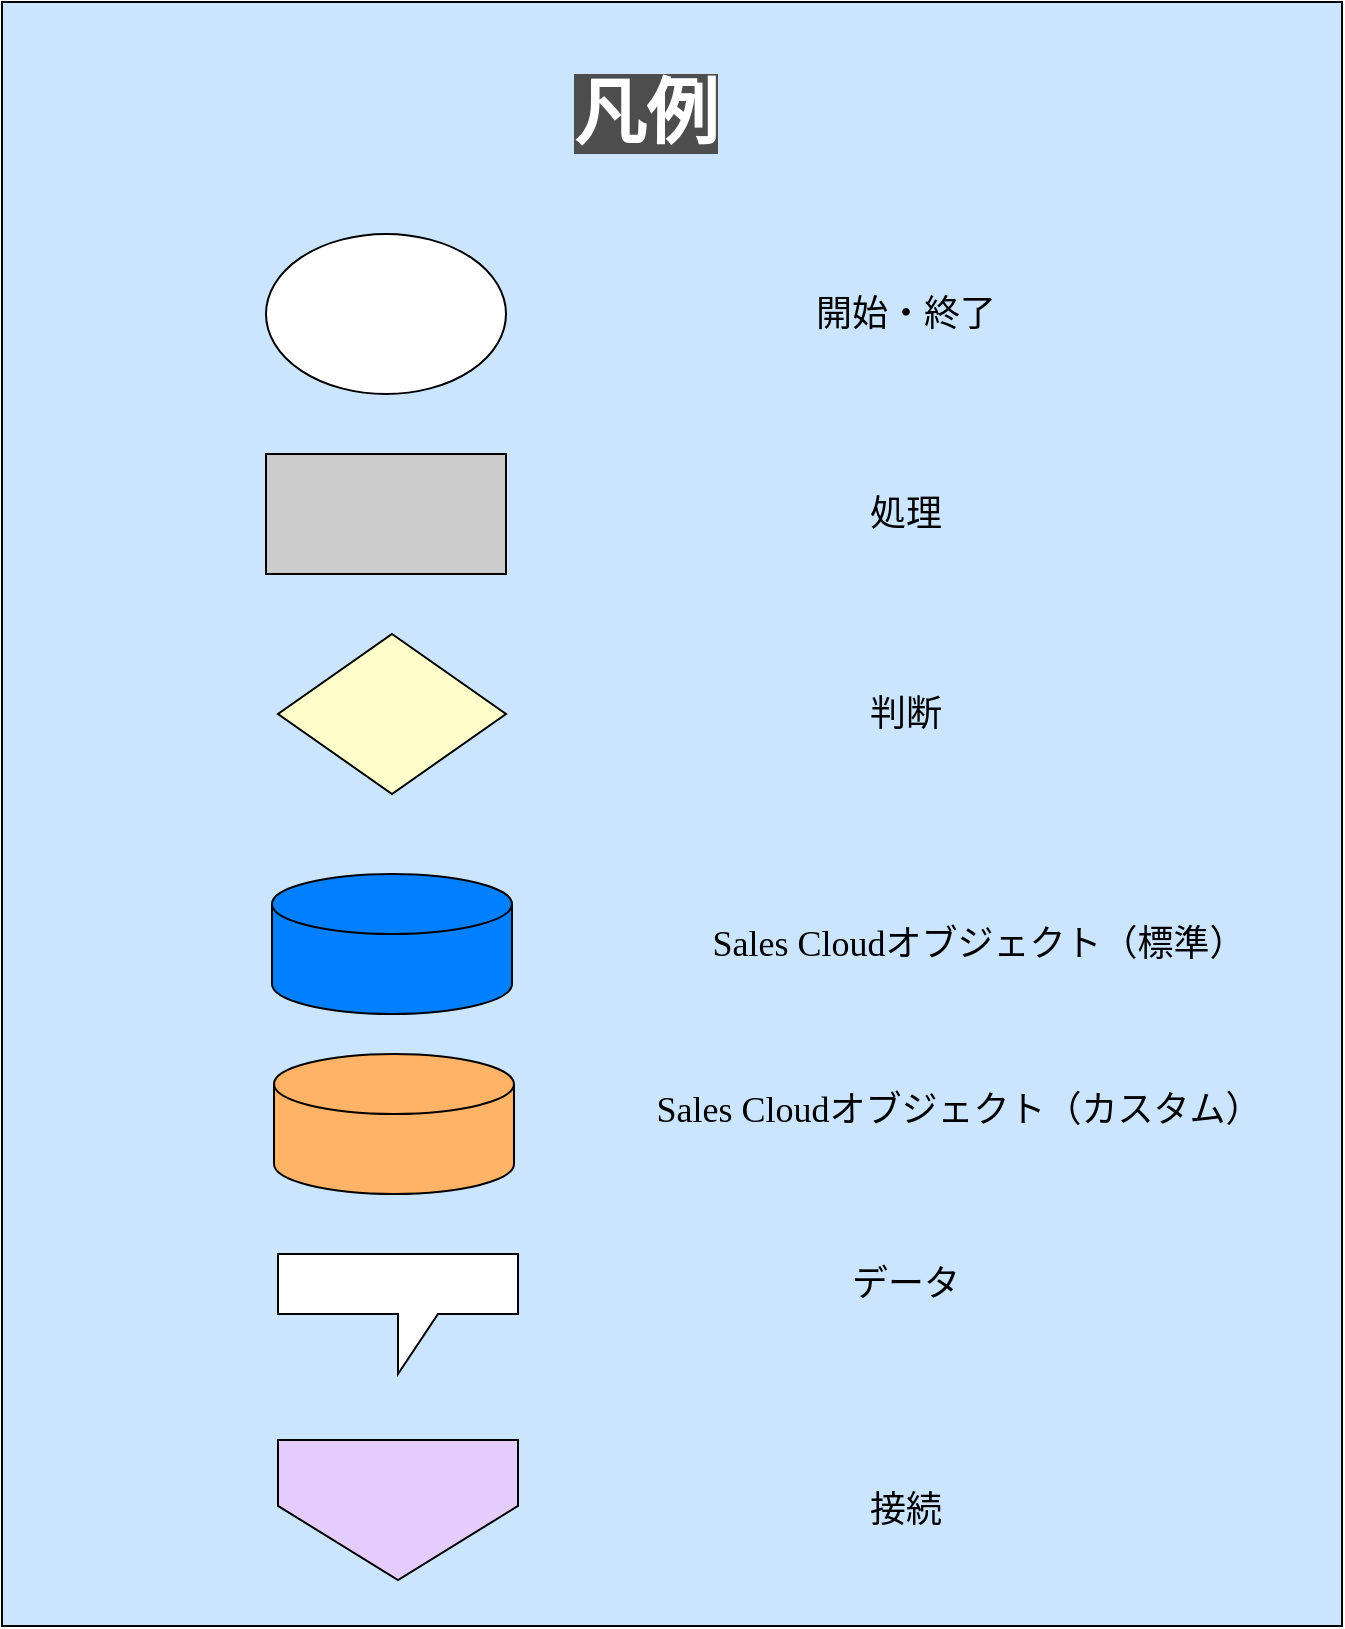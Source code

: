 <mxfile version="21.5.0" type="github" pages="6">
  <diagram id="mi3WjdDZGtC-VfzJtJH9" name="凡例">
    <mxGraphModel dx="1607" dy="2049" grid="1" gridSize="10" guides="1" tooltips="1" connect="1" arrows="1" fold="1" page="1" pageScale="1" pageWidth="827" pageHeight="1169" math="0" shadow="0">
      <root>
        <mxCell id="0" />
        <mxCell id="1" parent="0" />
        <mxCell id="95fKoSYgu_-Y0NN4SfjF-1" value="&lt;p style=&quot;line-height: 120%;&quot;&gt;&lt;br&gt;&lt;/p&gt;" style="whiteSpace=wrap;html=1;fillColor=#CCE5FF;fontFamily=メイリオ;" parent="1" vertex="1">
          <mxGeometry x="78" y="-1169" width="670" height="812" as="geometry" />
        </mxCell>
        <mxCell id="95fKoSYgu_-Y0NN4SfjF-3" value="&lt;font color=&quot;#ffffff&quot; style=&quot;font-size: 36px; background-color: rgb(77, 77, 77);&quot;&gt;凡例&lt;/font&gt;" style="text;strokeColor=none;align=center;fillColor=none;html=1;verticalAlign=middle;whiteSpace=wrap;rounded=0;fontStyle=1;horizontal=1;fontFamily=メイリオ;" parent="1" vertex="1">
          <mxGeometry x="330" y="-1123" width="140" height="20" as="geometry" />
        </mxCell>
        <mxCell id="95fKoSYgu_-Y0NN4SfjF-5" value="" style="ellipse;whiteSpace=wrap;html=1;fontFamily=メイリオ;" parent="1" vertex="1">
          <mxGeometry x="210" y="-1053" width="120" height="80" as="geometry" />
        </mxCell>
        <mxCell id="UYdisq44HRvo9MOztmVh-1" value="&lt;font style=&quot;font-size: 18px;&quot;&gt;開始・終了&lt;/font&gt;" style="text;strokeColor=none;align=center;fillColor=none;html=1;verticalAlign=middle;whiteSpace=wrap;rounded=0;fontFamily=メイリオ;" vertex="1" parent="1">
          <mxGeometry x="470" y="-1028" width="120" height="30" as="geometry" />
        </mxCell>
        <mxCell id="UYdisq44HRvo9MOztmVh-2" value="" style="rounded=0;whiteSpace=wrap;html=1;fillColor=#CCCCCC;fontFamily=メイリオ;" vertex="1" parent="1">
          <mxGeometry x="210" y="-943" width="120" height="60" as="geometry" />
        </mxCell>
        <mxCell id="UYdisq44HRvo9MOztmVh-3" value="&lt;font style=&quot;font-size: 18px;&quot;&gt;処理&lt;/font&gt;" style="text;strokeColor=none;align=center;fillColor=none;html=1;verticalAlign=middle;whiteSpace=wrap;rounded=0;fontFamily=メイリオ;" vertex="1" parent="1">
          <mxGeometry x="470" y="-928" width="120" height="30" as="geometry" />
        </mxCell>
        <mxCell id="UYdisq44HRvo9MOztmVh-7" value="" style="rhombus;whiteSpace=wrap;html=1;fillColor=#FFFFCC;fontFamily=メイリオ;" vertex="1" parent="1">
          <mxGeometry x="216" y="-853" width="114" height="80" as="geometry" />
        </mxCell>
        <mxCell id="UYdisq44HRvo9MOztmVh-8" value="&lt;span style=&quot;font-size: 18px;&quot;&gt;判断&lt;/span&gt;" style="text;strokeColor=none;align=center;fillColor=none;html=1;verticalAlign=middle;whiteSpace=wrap;rounded=0;fontFamily=メイリオ;" vertex="1" parent="1">
          <mxGeometry x="470" y="-828" width="120" height="30" as="geometry" />
        </mxCell>
        <mxCell id="6vsag00mPE-j-pG3ZVVu-1" value="" style="shape=cylinder3;whiteSpace=wrap;html=1;boundedLbl=1;backgroundOutline=1;size=15;fillColor=#007FFF;fontFamily=メイリオ;" vertex="1" parent="1">
          <mxGeometry x="213" y="-733" width="120" height="70" as="geometry" />
        </mxCell>
        <mxCell id="6vsag00mPE-j-pG3ZVVu-2" value="&lt;span style=&quot;font-size: 18px;&quot;&gt;Sales Cloudオブジェクト（標準）&lt;br&gt;&lt;/span&gt;" style="text;strokeColor=none;align=center;fillColor=none;html=1;verticalAlign=middle;whiteSpace=wrap;rounded=0;fontFamily=メイリオ;" vertex="1" parent="1">
          <mxGeometry x="417" y="-713" width="299" height="30" as="geometry" />
        </mxCell>
        <mxCell id="XNMOZ26pVQvT2_XfTCiq-1" value="" style="shape=callout;whiteSpace=wrap;html=1;perimeter=calloutPerimeter;base=20;fontFamily=メイリオ;" vertex="1" parent="1">
          <mxGeometry x="216" y="-543" width="120" height="60" as="geometry" />
        </mxCell>
        <mxCell id="XNMOZ26pVQvT2_XfTCiq-2" value="&lt;span style=&quot;font-size: 18px;&quot;&gt;データ&lt;/span&gt;" style="text;strokeColor=none;align=center;fillColor=none;html=1;verticalAlign=middle;whiteSpace=wrap;rounded=0;fontFamily=メイリオ;" vertex="1" parent="1">
          <mxGeometry x="417" y="-543" width="226" height="30" as="geometry" />
        </mxCell>
        <mxCell id="Jw4MGq_xxbuSXlyFqfY4-1" value="" style="shape=cylinder3;whiteSpace=wrap;html=1;boundedLbl=1;backgroundOutline=1;size=15;fillColor=#FFB366;fontFamily=メイリオ;" vertex="1" parent="1">
          <mxGeometry x="214" y="-643" width="120" height="70" as="geometry" />
        </mxCell>
        <mxCell id="Jw4MGq_xxbuSXlyFqfY4-2" value="&lt;span style=&quot;font-size: 18px;&quot;&gt;Sales Cloudオブジェクト（カスタム）&lt;br&gt;&lt;/span&gt;" style="text;strokeColor=none;align=center;fillColor=none;html=1;verticalAlign=middle;whiteSpace=wrap;rounded=0;fontFamily=メイリオ;" vertex="1" parent="1">
          <mxGeometry x="397" y="-630" width="319" height="30" as="geometry" />
        </mxCell>
        <mxCell id="EYXO-JKv2oKsjgmePvWF-2" value="" style="shape=offPageConnector;whiteSpace=wrap;html=1;size=0.529;fillColor=#E5CCFF;fontFamily=メイリオ;" vertex="1" parent="1">
          <mxGeometry x="216" y="-450" width="120" height="70" as="geometry" />
        </mxCell>
        <mxCell id="EYXO-JKv2oKsjgmePvWF-3" value="&lt;span style=&quot;font-size: 18px;&quot;&gt;接続&lt;/span&gt;" style="text;strokeColor=none;align=center;fillColor=none;html=1;verticalAlign=middle;whiteSpace=wrap;rounded=0;fontFamily=メイリオ;" vertex="1" parent="1">
          <mxGeometry x="417" y="-430" width="226" height="30" as="geometry" />
        </mxCell>
      </root>
    </mxGraphModel>
  </diagram>
  <diagram name="アタックリスト作成" id="6XdwqxCeYwe2rvfDVIGw">
    <mxGraphModel dx="1729" dy="1826" grid="1" gridSize="10" guides="1" tooltips="1" connect="1" arrows="1" fold="1" page="1" pageScale="1" pageWidth="827" pageHeight="1169" math="0" shadow="0">
      <root>
        <mxCell id="0" />
        <mxCell id="1" parent="0" />
        <mxCell id="608KYR4JvQiETF1U95zd-5" value="1. アタックリスト作成" style="swimlane;childLayout=stackLayout;resizeParent=1;resizeParentMax=0;startSize=20;html=1;fontFamily=メイリオ;" parent="1" vertex="1">
          <mxGeometry x="99" y="-1160" width="630" height="710" as="geometry" />
        </mxCell>
        <mxCell id="608KYR4JvQiETF1U95zd-6" value="顧客" style="swimlane;startSize=40;html=1;fontFamily=メイリオ;" parent="608KYR4JvQiETF1U95zd-5" vertex="1">
          <mxGeometry y="20" width="120" height="690" as="geometry" />
        </mxCell>
        <mxCell id="608KYR4JvQiETF1U95zd-7" value="営業本部&lt;br&gt;（事業会社部・SIer部）" style="swimlane;startSize=40;html=1;fontFamily=メイリオ;" parent="608KYR4JvQiETF1U95zd-5" vertex="1">
          <mxGeometry x="120" y="20" width="510" height="690" as="geometry" />
        </mxCell>
        <mxCell id="kXIwymxZ-uPz5wmt4d56-1" value="&lt;font face=&quot;メイリオ&quot;&gt;開始&lt;/font&gt;" style="ellipse;whiteSpace=wrap;html=1;" vertex="1" parent="608KYR4JvQiETF1U95zd-7">
          <mxGeometry x="265" y="50" width="110" height="60" as="geometry" />
        </mxCell>
        <mxCell id="zUYAqePIwqvD1rjFFIvs-3" value="問い合わせ" style="rounded=0;whiteSpace=wrap;html=1;fillColor=#E6E6E6;fontFamily=メイリオ;" parent="1" vertex="1">
          <mxGeometry x="109" y="-977.5" width="100" height="50" as="geometry" />
        </mxCell>
        <mxCell id="76PsD19tWAgGo87m4cR1-3" style="edgeStyle=orthogonalEdgeStyle;rounded=0;orthogonalLoop=1;jettySize=auto;html=1;exitX=0.5;exitY=1;exitDx=0;exitDy=0;entryX=0.5;entryY=0;entryDx=0;entryDy=0;fontFamily=メイリオ;" edge="1" parent="1" source="608KYR4JvQiETF1U95zd-12" target="DLMjE2xzAu9vAeAxNtfu-1">
          <mxGeometry relative="1" as="geometry">
            <mxPoint x="440" y="-710.0" as="targetPoint" />
            <Array as="points">
              <mxPoint x="304" y="-790" />
              <mxPoint x="439" y="-790" />
            </Array>
          </mxGeometry>
        </mxCell>
        <mxCell id="608KYR4JvQiETF1U95zd-12" value="問い合わせ対応" style="rounded=0;whiteSpace=wrap;html=1;fillColor=#E6E6E6;fontFamily=メイリオ;" parent="1" vertex="1">
          <mxGeometry x="249" y="-892.5" width="110" height="50" as="geometry" />
        </mxCell>
        <mxCell id="608KYR4JvQiETF1U95zd-16" value="&lt;font color=&quot;#ffffff&quot;&gt;&lt;span style=&quot;font-size: 18px;&quot;&gt;&lt;b&gt;見込み客&lt;/b&gt;&lt;/span&gt;&lt;/font&gt;" style="shape=cylinder3;whiteSpace=wrap;html=1;boundedLbl=1;backgroundOutline=1;size=15;fillColor=#007FFF;fontFamily=メイリオ;" parent="1" vertex="1">
          <mxGeometry x="244" y="-662.5" width="120" height="70" as="geometry" />
        </mxCell>
        <mxCell id="608KYR4JvQiETF1U95zd-19" value="終了" style="ellipse;whiteSpace=wrap;html=1;fontFamily=メイリオ;" parent="1" vertex="1">
          <mxGeometry x="389" y="-592.5" width="100" height="50" as="geometry" />
        </mxCell>
        <mxCell id="76PsD19tWAgGo87m4cR1-2" style="edgeStyle=orthogonalEdgeStyle;rounded=0;orthogonalLoop=1;jettySize=auto;html=1;exitX=0.5;exitY=1;exitDx=0;exitDy=0;entryX=0.5;entryY=0;entryDx=0;entryDy=0;fontFamily=メイリオ;" edge="1" parent="1" source="zUYAqePIwqvD1rjFFIvs-5" target="DLMjE2xzAu9vAeAxNtfu-1">
          <mxGeometry relative="1" as="geometry">
            <Array as="points">
              <mxPoint x="539" y="-790" />
              <mxPoint x="439" y="-790" />
            </Array>
          </mxGeometry>
        </mxCell>
        <mxCell id="zUYAqePIwqvD1rjFFIvs-5" value="リード選定" style="rounded=0;whiteSpace=wrap;html=1;fillColor=#E6E6E6;fontFamily=メイリオ;" parent="1" vertex="1">
          <mxGeometry x="489" y="-972.5" width="100" height="50" as="geometry" />
        </mxCell>
        <mxCell id="DLMjE2xzAu9vAeAxNtfu-2" style="edgeStyle=orthogonalEdgeStyle;rounded=0;orthogonalLoop=1;jettySize=auto;html=1;exitX=0;exitY=0.5;exitDx=0;exitDy=0;entryX=0.5;entryY=0;entryDx=0;entryDy=0;entryPerimeter=0;dashed=1;fontFamily=メイリオ;" edge="1" parent="1" source="DLMjE2xzAu9vAeAxNtfu-1" target="608KYR4JvQiETF1U95zd-16">
          <mxGeometry relative="1" as="geometry" />
        </mxCell>
        <mxCell id="DLMjE2xzAu9vAeAxNtfu-3" style="edgeStyle=orthogonalEdgeStyle;rounded=0;orthogonalLoop=1;jettySize=auto;html=1;exitX=0.5;exitY=1;exitDx=0;exitDy=0;entryX=0.5;entryY=0;entryDx=0;entryDy=0;fontFamily=メイリオ;" edge="1" parent="1" source="DLMjE2xzAu9vAeAxNtfu-1" target="608KYR4JvQiETF1U95zd-19">
          <mxGeometry relative="1" as="geometry" />
        </mxCell>
        <mxCell id="DLMjE2xzAu9vAeAxNtfu-1" value="アタックリスト&lt;br&gt;作成" style="rounded=0;whiteSpace=wrap;html=1;fillColor=#E6E6E6;fontFamily=メイリオ;" vertex="1" parent="1">
          <mxGeometry x="389" y="-712.5" width="100" height="50" as="geometry" />
        </mxCell>
        <mxCell id="Phdh-2RtE9i5l27z3xSZ-4" value="&lt;div style=&quot;text-align: left;&quot;&gt;&lt;span style=&quot;background-color: initial;&quot;&gt;【会社情報】&lt;/span&gt;&lt;/div&gt;&lt;div style=&quot;text-align: left;&quot;&gt;&lt;span style=&quot;background-color: initial;&quot;&gt;・区分&lt;/span&gt;&lt;/div&gt;&lt;div style=&quot;text-align: left;&quot;&gt;&lt;span style=&quot;background-color: initial;&quot;&gt;・ステータス＝Non&lt;/span&gt;&lt;/div&gt;&lt;div style=&quot;text-align: left;&quot;&gt;&lt;span style=&quot;background-color: initial;&quot;&gt;・会社名&lt;/span&gt;&lt;/div&gt;&lt;div style=&quot;text-align: left;&quot;&gt;&lt;span style=&quot;background-color: initial;&quot;&gt;・電話番号&lt;/span&gt;&lt;/div&gt;&lt;div style=&quot;text-align: left;&quot;&gt;&lt;span style=&quot;background-color: initial;&quot;&gt;・FAX番号&lt;/span&gt;&lt;/div&gt;&lt;div style=&quot;text-align: left;&quot;&gt;&lt;span style=&quot;background-color: initial;&quot;&gt;・住所&lt;/span&gt;&lt;/div&gt;&lt;div style=&quot;text-align: left;&quot;&gt;&lt;span style=&quot;background-color: initial;&quot;&gt;・資本金&lt;/span&gt;&lt;/div&gt;&lt;div style=&quot;text-align: left;&quot;&gt;&lt;span style=&quot;background-color: initial;&quot;&gt;・売上高&lt;/span&gt;&lt;/div&gt;&lt;div style=&quot;text-align: left;&quot;&gt;&lt;br&gt;&lt;/div&gt;&lt;div style=&quot;text-align: left;&quot;&gt;&lt;span style=&quot;background-color: initial;&quot;&gt;【担当者情報】&lt;/span&gt;&lt;/div&gt;&lt;div style=&quot;text-align: left;&quot;&gt;&lt;span style=&quot;background-color: initial;&quot;&gt;・氏名&lt;/span&gt;&lt;/div&gt;&lt;div style=&quot;text-align: left;&quot;&gt;&lt;span style=&quot;background-color: initial;&quot;&gt;・メールアドレス&lt;/span&gt;&lt;/div&gt;&lt;div style=&quot;text-align: left;&quot;&gt;&lt;span style=&quot;background-color: initial;&quot;&gt;・電話番号&lt;/span&gt;&lt;/div&gt;&lt;div style=&quot;text-align: left;&quot;&gt;&lt;span style=&quot;background-color: initial;&quot;&gt;・部署名&lt;/span&gt;&lt;/div&gt;&lt;div style=&quot;text-align: left;&quot;&gt;&lt;span style=&quot;background-color: initial;&quot;&gt;・役職&lt;/span&gt;&lt;/div&gt;&lt;div style=&quot;text-align: left;&quot;&gt;&lt;span style=&quot;background-color: initial;&quot;&gt;・リードソース&lt;/span&gt;&lt;/div&gt;" style="shape=callout;whiteSpace=wrap;html=1;perimeter=calloutPerimeter;direction=north;base=20;size=30;position=0.44;position2=0.41;fontFamily=メイリオ;" vertex="1" parent="1">
          <mxGeometry x="109" y="-780" width="160" height="270" as="geometry" />
        </mxCell>
        <mxCell id="QSImZafnb6kRyXETiFEC-1" value="・Web検索&lt;br&gt;・問い合わせ&lt;br&gt;・紹介&lt;br&gt;・名刺交換&lt;br&gt;・個人コネクション&lt;br&gt;・リスト購入&lt;br&gt;" style="shape=callout;whiteSpace=wrap;html=1;perimeter=calloutPerimeter;position2=0.58;direction=south;align=left;size=20;position=0.19;fontFamily=メイリオ;" vertex="1" parent="1">
          <mxGeometry x="570" y="-1000" width="149" height="120" as="geometry" />
        </mxCell>
        <mxCell id="76PsD19tWAgGo87m4cR1-1" style="edgeStyle=orthogonalEdgeStyle;rounded=0;orthogonalLoop=1;jettySize=auto;html=1;exitX=0.5;exitY=1;exitDx=0;exitDy=0;entryX=0;entryY=0.5;entryDx=0;entryDy=0;fontFamily=メイリオ;" edge="1" parent="1" source="zUYAqePIwqvD1rjFFIvs-3" target="608KYR4JvQiETF1U95zd-12">
          <mxGeometry relative="1" as="geometry" />
        </mxCell>
        <mxCell id="kXIwymxZ-uPz5wmt4d56-2" style="edgeStyle=orthogonalEdgeStyle;rounded=0;orthogonalLoop=1;jettySize=auto;html=1;exitX=0.5;exitY=1;exitDx=0;exitDy=0;entryX=0.5;entryY=0;entryDx=0;entryDy=0;" edge="1" parent="1" source="kXIwymxZ-uPz5wmt4d56-1" target="zUYAqePIwqvD1rjFFIvs-5">
          <mxGeometry relative="1" as="geometry" />
        </mxCell>
      </root>
    </mxGraphModel>
  </diagram>
  <diagram id="wA_WfhvIzHAYOIYMTL-6" name="ヒアリング～案件">
    <mxGraphModel dx="1040" dy="1671" grid="1" gridSize="10" guides="1" tooltips="1" connect="1" arrows="1" fold="1" page="1" pageScale="1" pageWidth="827" pageHeight="1169" math="0" shadow="0">
      <root>
        <mxCell id="0" />
        <mxCell id="1" parent="0" />
        <mxCell id="rGDoeIxgfBtDnVqb5YUB-33" value="ヒアリング～案件" style="swimlane;childLayout=stackLayout;resizeParent=1;resizeParentMax=0;startSize=20;html=1;fontFamily=メイリオ;" vertex="1" parent="1">
          <mxGeometry x="37" y="-1169" width="752.5" height="1730" as="geometry" />
        </mxCell>
        <mxCell id="rGDoeIxgfBtDnVqb5YUB-34" value="顧客" style="swimlane;startSize=39;html=1;fontFamily=メイリオ;" vertex="1" parent="rGDoeIxgfBtDnVqb5YUB-33">
          <mxGeometry y="20" width="230" height="1710" as="geometry" />
        </mxCell>
        <mxCell id="rGDoeIxgfBtDnVqb5YUB-42" value="ヒアリング対応" style="rounded=0;whiteSpace=wrap;html=1;fillColor=#E6E6E6;fontFamily=メイリオ;" vertex="1" parent="rGDoeIxgfBtDnVqb5YUB-34">
          <mxGeometry x="61.37" y="1069" width="105" height="50" as="geometry" />
        </mxCell>
        <mxCell id="rGDoeIxgfBtDnVqb5YUB-43" value="引き合い発生" style="rhombus;whiteSpace=wrap;html=1;fillColor=#FFFFCC;fontFamily=メイリオ;" vertex="1" parent="rGDoeIxgfBtDnVqb5YUB-34">
          <mxGeometry x="60.37" y="1137" width="107.5" height="60" as="geometry" />
        </mxCell>
        <mxCell id="rGDoeIxgfBtDnVqb5YUB-41" style="edgeStyle=orthogonalEdgeStyle;rounded=0;orthogonalLoop=1;jettySize=auto;html=1;exitX=0.5;exitY=1;exitDx=0;exitDy=0;entryX=0.5;entryY=0;entryDx=0;entryDy=0;fontFamily=メイリオ;" edge="1" parent="rGDoeIxgfBtDnVqb5YUB-34" source="rGDoeIxgfBtDnVqb5YUB-42" target="rGDoeIxgfBtDnVqb5YUB-43">
          <mxGeometry relative="1" as="geometry" />
        </mxCell>
        <mxCell id="rGDoeIxgfBtDnVqb5YUB-39" value="アポイントメント&lt;br&gt;調整対応" style="rounded=0;whiteSpace=wrap;html=1;fillColor=#E6E6E6;fontFamily=メイリオ;" vertex="1" parent="rGDoeIxgfBtDnVqb5YUB-34">
          <mxGeometry x="61.62" y="499" width="105" height="50" as="geometry" />
        </mxCell>
        <mxCell id="rGDoeIxgfBtDnVqb5YUB-40" value="ヒアリング&lt;br&gt;受け入れ" style="rhombus;whiteSpace=wrap;html=1;fillColor=#FFFFCC;fontFamily=メイリオ;" vertex="1" parent="rGDoeIxgfBtDnVqb5YUB-34">
          <mxGeometry x="60.37" y="651" width="107.5" height="60" as="geometry" />
        </mxCell>
        <mxCell id="rGDoeIxgfBtDnVqb5YUB-38" style="edgeStyle=orthogonalEdgeStyle;rounded=0;orthogonalLoop=1;jettySize=auto;html=1;exitX=0.5;exitY=1;exitDx=0;exitDy=0;fontFamily=メイリオ;" edge="1" parent="rGDoeIxgfBtDnVqb5YUB-34" source="rGDoeIxgfBtDnVqb5YUB-39" target="rGDoeIxgfBtDnVqb5YUB-40">
          <mxGeometry relative="1" as="geometry" />
        </mxCell>
        <mxCell id="rGDoeIxgfBtDnVqb5YUB-35" value="営業本部&lt;br&gt;（事業会社部・SIer部）" style="swimlane;startSize=39;html=1;fontFamily=メイリオ;" vertex="1" parent="rGDoeIxgfBtDnVqb5YUB-33">
          <mxGeometry x="230" y="20" width="302.5" height="1710" as="geometry" />
        </mxCell>
        <mxCell id="rGDoeIxgfBtDnVqb5YUB-51" value="終了" style="ellipse;whiteSpace=wrap;html=1;fontFamily=メイリオ;" vertex="1" parent="rGDoeIxgfBtDnVqb5YUB-35">
          <mxGeometry x="100.75" y="780" width="117.5" height="60" as="geometry" />
        </mxCell>
        <mxCell id="rGDoeIxgfBtDnVqb5YUB-53" value="アタック先&lt;br&gt;情報収集" style="rounded=0;whiteSpace=wrap;html=1;fillColor=#E6E6E6;fontFamily=メイリオ;" vertex="1" parent="rGDoeIxgfBtDnVqb5YUB-35">
          <mxGeometry x="105.5" y="879" width="105" height="50" as="geometry" />
        </mxCell>
        <mxCell id="_drU96_HndaHjP7uQXxD-4" style="edgeStyle=orthogonalEdgeStyle;rounded=0;orthogonalLoop=1;jettySize=auto;html=1;exitX=0.5;exitY=1;exitDx=0;exitDy=0;entryX=0.5;entryY=0;entryDx=0;entryDy=0;" edge="1" parent="rGDoeIxgfBtDnVqb5YUB-35" source="rGDoeIxgfBtDnVqb5YUB-54" target="_drU96_HndaHjP7uQXxD-3">
          <mxGeometry relative="1" as="geometry" />
        </mxCell>
        <mxCell id="rGDoeIxgfBtDnVqb5YUB-54" value="空要員&lt;br&gt;スキル把握" style="rounded=0;whiteSpace=wrap;html=1;fillColor=#E6E6E6;fontFamily=メイリオ;" vertex="1" parent="rGDoeIxgfBtDnVqb5YUB-35">
          <mxGeometry x="105.25" y="969" width="105" height="50" as="geometry" />
        </mxCell>
        <mxCell id="rGDoeIxgfBtDnVqb5YUB-52" style="edgeStyle=orthogonalEdgeStyle;rounded=0;orthogonalLoop=1;jettySize=auto;html=1;exitX=0.5;exitY=1;exitDx=0;exitDy=0;entryX=0.5;entryY=0;entryDx=0;entryDy=0;fontFamily=メイリオ;" edge="1" parent="rGDoeIxgfBtDnVqb5YUB-35" source="rGDoeIxgfBtDnVqb5YUB-53" target="rGDoeIxgfBtDnVqb5YUB-54">
          <mxGeometry relative="1" as="geometry" />
        </mxCell>
        <mxCell id="_drU96_HndaHjP7uQXxD-1" style="edgeStyle=orthogonalEdgeStyle;rounded=0;orthogonalLoop=1;jettySize=auto;html=1;exitX=0.5;exitY=1;exitDx=0;exitDy=0;entryX=0.5;entryY=0;entryDx=0;entryDy=0;" edge="1" parent="rGDoeIxgfBtDnVqb5YUB-35" source="oq34dmRI6zFOs6xwOAJq-8" target="rGDoeIxgfBtDnVqb5YUB-51">
          <mxGeometry relative="1" as="geometry" />
        </mxCell>
        <mxCell id="oq34dmRI6zFOs6xwOAJq-8" value="アタックリスト&lt;br&gt;情報更新" style="rounded=0;whiteSpace=wrap;html=1;fillColor=#E6E6E6;fontFamily=メイリオ;" vertex="1" parent="rGDoeIxgfBtDnVqb5YUB-35">
          <mxGeometry x="107" y="657" width="105" height="50" as="geometry" />
        </mxCell>
        <mxCell id="_drU96_HndaHjP7uQXxD-3" value="ヒアリング" style="rounded=0;whiteSpace=wrap;html=1;fillColor=#E6E6E6;fontFamily=メイリオ;" vertex="1" parent="rGDoeIxgfBtDnVqb5YUB-35">
          <mxGeometry x="105.25" y="1069" width="105" height="50" as="geometry" />
        </mxCell>
        <mxCell id="rGDoeIxgfBtDnVqb5YUB-58" value="アポイントメント&lt;br&gt;調整&lt;br&gt;（電話・メール）" style="rounded=0;whiteSpace=wrap;html=1;fillColor=#E6E6E6;fontFamily=メイリオ;" vertex="1" parent="rGDoeIxgfBtDnVqb5YUB-35">
          <mxGeometry x="107.25" y="499" width="105" height="50" as="geometry" />
        </mxCell>
        <mxCell id="rGDoeIxgfBtDnVqb5YUB-67" value="開始" style="ellipse;whiteSpace=wrap;html=1;fontFamily=メイリオ;" vertex="1" parent="rGDoeIxgfBtDnVqb5YUB-35">
          <mxGeometry x="101" y="79" width="117.5" height="60" as="geometry" />
        </mxCell>
        <mxCell id="rGDoeIxgfBtDnVqb5YUB-69" value="アタック先&lt;br&gt;情報収集" style="rounded=0;whiteSpace=wrap;html=1;fillColor=#E6E6E6;fontFamily=メイリオ;" vertex="1" parent="rGDoeIxgfBtDnVqb5YUB-35">
          <mxGeometry x="107.25" y="179" width="105" height="50" as="geometry" />
        </mxCell>
        <mxCell id="rGDoeIxgfBtDnVqb5YUB-66" style="edgeStyle=orthogonalEdgeStyle;rounded=0;orthogonalLoop=1;jettySize=auto;html=1;exitX=0.5;exitY=1;exitDx=0;exitDy=0;entryX=0.5;entryY=0;entryDx=0;entryDy=0;fontFamily=メイリオ;" edge="1" parent="rGDoeIxgfBtDnVqb5YUB-35" source="rGDoeIxgfBtDnVqb5YUB-67" target="rGDoeIxgfBtDnVqb5YUB-69">
          <mxGeometry relative="1" as="geometry" />
        </mxCell>
        <mxCell id="rGDoeIxgfBtDnVqb5YUB-70" style="edgeStyle=orthogonalEdgeStyle;rounded=0;orthogonalLoop=1;jettySize=auto;html=1;exitX=0.5;exitY=1;exitDx=0;exitDy=0;entryX=0.5;entryY=0;entryDx=0;entryDy=0;fontFamily=メイリオ;" edge="1" parent="rGDoeIxgfBtDnVqb5YUB-35" source="rGDoeIxgfBtDnVqb5YUB-71" target="rGDoeIxgfBtDnVqb5YUB-58">
          <mxGeometry relative="1" as="geometry" />
        </mxCell>
        <mxCell id="rGDoeIxgfBtDnVqb5YUB-71" value="空要員&lt;br&gt;スキル把握" style="rounded=0;whiteSpace=wrap;html=1;fillColor=#E6E6E6;fontFamily=メイリオ;" vertex="1" parent="rGDoeIxgfBtDnVqb5YUB-35">
          <mxGeometry x="107.25" y="289" width="105" height="50" as="geometry" />
        </mxCell>
        <mxCell id="rGDoeIxgfBtDnVqb5YUB-68" style="edgeStyle=orthogonalEdgeStyle;rounded=0;orthogonalLoop=1;jettySize=auto;html=1;exitX=0.5;exitY=1;exitDx=0;exitDy=0;entryX=0.5;entryY=0;entryDx=0;entryDy=0;fontFamily=メイリオ;" edge="1" parent="rGDoeIxgfBtDnVqb5YUB-35" source="rGDoeIxgfBtDnVqb5YUB-69" target="rGDoeIxgfBtDnVqb5YUB-71">
          <mxGeometry relative="1" as="geometry" />
        </mxCell>
        <mxCell id="_drU96_HndaHjP7uQXxD-12" style="edgeStyle=orthogonalEdgeStyle;rounded=0;orthogonalLoop=1;jettySize=auto;html=1;exitX=0.5;exitY=1;exitDx=0;exitDy=0;entryX=0.5;entryY=0;entryDx=0;entryDy=0;" edge="1" parent="rGDoeIxgfBtDnVqb5YUB-35" source="_drU96_HndaHjP7uQXxD-7" target="_drU96_HndaHjP7uQXxD-11">
          <mxGeometry relative="1" as="geometry" />
        </mxCell>
        <mxCell id="_drU96_HndaHjP7uQXxD-7" value="アタックリスト&lt;br&gt;情報更新" style="rounded=0;whiteSpace=wrap;html=1;fillColor=#E6E6E6;fontFamily=メイリオ;" vertex="1" parent="rGDoeIxgfBtDnVqb5YUB-35">
          <mxGeometry x="105.25" y="1143" width="105" height="50" as="geometry" />
        </mxCell>
        <mxCell id="rGDoeIxgfBtDnVqb5YUB-61" value="案件情報新規作成" style="rounded=0;whiteSpace=wrap;html=1;fillColor=#E6E6E6;fontFamily=メイリオ;" vertex="1" parent="rGDoeIxgfBtDnVqb5YUB-35">
          <mxGeometry x="107" y="1419" width="105" height="50" as="geometry" />
        </mxCell>
        <mxCell id="rGDoeIxgfBtDnVqb5YUB-56" value="終了" style="ellipse;whiteSpace=wrap;html=1;fontFamily=メイリオ;" vertex="1" parent="rGDoeIxgfBtDnVqb5YUB-35">
          <mxGeometry x="101" y="1520" width="117.5" height="60" as="geometry" />
        </mxCell>
        <mxCell id="rGDoeIxgfBtDnVqb5YUB-60" style="edgeStyle=orthogonalEdgeStyle;rounded=0;orthogonalLoop=1;jettySize=auto;html=1;exitX=0.5;exitY=1;exitDx=0;exitDy=0;fontFamily=メイリオ;" edge="1" parent="rGDoeIxgfBtDnVqb5YUB-35" source="rGDoeIxgfBtDnVqb5YUB-61" target="rGDoeIxgfBtDnVqb5YUB-56">
          <mxGeometry relative="1" as="geometry" />
        </mxCell>
        <mxCell id="_drU96_HndaHjP7uQXxD-11" value="終了" style="ellipse;whiteSpace=wrap;html=1;" vertex="1" parent="rGDoeIxgfBtDnVqb5YUB-35">
          <mxGeometry x="97.5" y="1257" width="120" height="80" as="geometry" />
        </mxCell>
        <mxCell id="rGDoeIxgfBtDnVqb5YUB-50" value="&lt;font color=&quot;#ffffff&quot;&gt;&lt;span style=&quot;font-size: 18px;&quot;&gt;&lt;b&gt;案件&lt;/b&gt;&lt;/span&gt;&lt;/font&gt;" style="shape=cylinder3;whiteSpace=wrap;html=1;boundedLbl=1;backgroundOutline=1;size=15;fillColor=#007FFF;fontFamily=メイリオ;" vertex="1" parent="rGDoeIxgfBtDnVqb5YUB-35">
          <mxGeometry x="-15.25" y="1479" width="110" height="70" as="geometry" />
        </mxCell>
        <mxCell id="rGDoeIxgfBtDnVqb5YUB-59" style="edgeStyle=orthogonalEdgeStyle;rounded=0;orthogonalLoop=1;jettySize=auto;html=1;exitX=0;exitY=0.75;exitDx=0;exitDy=0;entryX=0.5;entryY=0;entryDx=0;entryDy=0;entryPerimeter=0;dashed=1;fontFamily=メイリオ;" edge="1" parent="rGDoeIxgfBtDnVqb5YUB-35" source="rGDoeIxgfBtDnVqb5YUB-61" target="rGDoeIxgfBtDnVqb5YUB-50">
          <mxGeometry relative="1" as="geometry">
            <mxPoint x="39.5" y="1440" as="targetPoint" />
          </mxGeometry>
        </mxCell>
        <mxCell id="_drU96_HndaHjP7uQXxD-2" style="edgeStyle=orthogonalEdgeStyle;rounded=0;orthogonalLoop=1;jettySize=auto;html=1;exitX=1;exitY=0.5;exitDx=0;exitDy=0;entryX=0.5;entryY=0;entryDx=0;entryDy=0;entryPerimeter=0;dashed=1;" edge="1" parent="rGDoeIxgfBtDnVqb5YUB-33" source="oq34dmRI6zFOs6xwOAJq-8" target="oq34dmRI6zFOs6xwOAJq-7">
          <mxGeometry relative="1" as="geometry" />
        </mxCell>
        <mxCell id="rGDoeIxgfBtDnVqb5YUB-44" value="No" style="edgeStyle=orthogonalEdgeStyle;rounded=0;orthogonalLoop=1;jettySize=auto;html=1;exitX=1;exitY=0.5;exitDx=0;exitDy=0;entryX=0;entryY=0.5;entryDx=0;entryDy=0;fontFamily=メイリオ;" edge="1" parent="rGDoeIxgfBtDnVqb5YUB-33" source="rGDoeIxgfBtDnVqb5YUB-40" target="oq34dmRI6zFOs6xwOAJq-8">
          <mxGeometry relative="1" as="geometry">
            <mxPoint x="362.75" y="701" as="targetPoint" />
          </mxGeometry>
        </mxCell>
        <mxCell id="rGDoeIxgfBtDnVqb5YUB-72" style="edgeStyle=orthogonalEdgeStyle;rounded=0;orthogonalLoop=1;jettySize=auto;html=1;exitX=0;exitY=0.5;exitDx=0;exitDy=0;exitPerimeter=0;entryX=1;entryY=0.5;entryDx=0;entryDy=0;fontFamily=メイリオ;dashed=1;" edge="1" parent="rGDoeIxgfBtDnVqb5YUB-33" source="rGDoeIxgfBtDnVqb5YUB-73" target="rGDoeIxgfBtDnVqb5YUB-71">
          <mxGeometry relative="1" as="geometry" />
        </mxCell>
        <mxCell id="Yj6vm1d4VAAjg2HxNcbo-1" style="edgeStyle=orthogonalEdgeStyle;rounded=0;orthogonalLoop=1;jettySize=auto;html=1;exitX=0;exitY=0.5;exitDx=0;exitDy=0;exitPerimeter=0;entryX=1;entryY=0.25;entryDx=0;entryDy=0;dashed=1;" edge="1" parent="rGDoeIxgfBtDnVqb5YUB-33" source="rGDoeIxgfBtDnVqb5YUB-65" target="rGDoeIxgfBtDnVqb5YUB-58">
          <mxGeometry relative="1" as="geometry" />
        </mxCell>
        <mxCell id="Yj6vm1d4VAAjg2HxNcbo-2" style="edgeStyle=orthogonalEdgeStyle;rounded=0;orthogonalLoop=1;jettySize=auto;html=1;exitX=1;exitY=0.5;exitDx=0;exitDy=0;entryX=0;entryY=0.5;entryDx=0;entryDy=0;entryPerimeter=0;dashed=1;" edge="1" parent="rGDoeIxgfBtDnVqb5YUB-33" source="rGDoeIxgfBtDnVqb5YUB-58" target="rGDoeIxgfBtDnVqb5YUB-63">
          <mxGeometry relative="1" as="geometry" />
        </mxCell>
        <mxCell id="Yj6vm1d4VAAjg2HxNcbo-6" style="edgeStyle=orthogonalEdgeStyle;rounded=0;orthogonalLoop=1;jettySize=auto;html=1;exitX=0;exitY=0.5;exitDx=0;exitDy=0;entryX=1;entryY=0.5;entryDx=0;entryDy=0;" edge="1" parent="rGDoeIxgfBtDnVqb5YUB-33" source="rGDoeIxgfBtDnVqb5YUB-58" target="rGDoeIxgfBtDnVqb5YUB-39">
          <mxGeometry relative="1" as="geometry">
            <mxPoint x="337.25" y="544" as="sourcePoint" />
            <Array as="points">
              <mxPoint x="337" y="544" />
            </Array>
          </mxGeometry>
        </mxCell>
        <mxCell id="_drU96_HndaHjP7uQXxD-5" style="edgeStyle=orthogonalEdgeStyle;rounded=0;orthogonalLoop=1;jettySize=auto;html=1;exitX=0;exitY=0.5;exitDx=0;exitDy=0;entryX=1;entryY=0.5;entryDx=0;entryDy=0;" edge="1" parent="rGDoeIxgfBtDnVqb5YUB-33" source="_drU96_HndaHjP7uQXxD-3" target="rGDoeIxgfBtDnVqb5YUB-42">
          <mxGeometry relative="1" as="geometry" />
        </mxCell>
        <mxCell id="_drU96_HndaHjP7uQXxD-8" value="No" style="edgeStyle=orthogonalEdgeStyle;rounded=0;orthogonalLoop=1;jettySize=auto;html=1;exitX=1;exitY=0.5;exitDx=0;exitDy=0;entryX=0;entryY=0.5;entryDx=0;entryDy=0;" edge="1" parent="rGDoeIxgfBtDnVqb5YUB-33" source="rGDoeIxgfBtDnVqb5YUB-43" target="_drU96_HndaHjP7uQXxD-7">
          <mxGeometry x="-0.583" y="-1" relative="1" as="geometry">
            <mxPoint as="offset" />
          </mxGeometry>
        </mxCell>
        <mxCell id="_drU96_HndaHjP7uQXxD-10" style="edgeStyle=orthogonalEdgeStyle;rounded=0;orthogonalLoop=1;jettySize=auto;html=1;exitX=1;exitY=0.5;exitDx=0;exitDy=0;entryX=0.5;entryY=0;entryDx=0;entryDy=0;entryPerimeter=0;dashed=1;" edge="1" parent="rGDoeIxgfBtDnVqb5YUB-33" source="_drU96_HndaHjP7uQXxD-7" target="_drU96_HndaHjP7uQXxD-9">
          <mxGeometry relative="1" as="geometry" />
        </mxCell>
        <mxCell id="rGDoeIxgfBtDnVqb5YUB-36" value="営業事務" style="swimlane;startSize=39;html=1;fontFamily=メイリオ;" vertex="1" parent="rGDoeIxgfBtDnVqb5YUB-33">
          <mxGeometry x="532.5" y="20" width="220" height="1710" as="geometry" />
        </mxCell>
        <mxCell id="rGDoeIxgfBtDnVqb5YUB-73" value="&lt;b&gt;&lt;font style=&quot;font-size: 18px;&quot; color=&quot;#ffffff&quot;&gt;要員&lt;/font&gt;&lt;/b&gt;" style="shape=cylinder3;whiteSpace=wrap;html=1;boundedLbl=1;backgroundOutline=1;size=15;fillColor=#007FFF;fontFamily=メイリオ;" vertex="1" parent="rGDoeIxgfBtDnVqb5YUB-36">
          <mxGeometry x="58.75" y="284.5" width="102.5" height="59" as="geometry" />
        </mxCell>
        <mxCell id="oq34dmRI6zFOs6xwOAJq-3" value="&lt;div style=&quot;border-color: var(--border-color); text-align: justify;&quot;&gt;&lt;/div&gt;&lt;span style=&quot;border-color: var(--border-color); background-color: initial;&quot;&gt;&lt;/span&gt;&lt;blockquote style=&quot;border: none; margin: 0px 0px 0px 40px; padding: 0px;&quot;&gt;&lt;/blockquote&gt;&lt;span style=&quot;border-color: var(--border-color); background-color: initial;&quot;&gt;&lt;div style=&quot;border-color: var(--border-color); text-align: justify;&quot;&gt;・区分&lt;/div&gt;&lt;div style=&quot;border-color: var(--border-color); text-align: justify;&quot;&gt;・氏名&lt;/div&gt;&lt;div style=&quot;border-color: var(--border-color); text-align: justify;&quot;&gt;&lt;span style=&quot;border-color: var(--border-color); background-color: initial;&quot;&gt;・年齢&lt;/span&gt;&lt;/div&gt;&lt;/span&gt;&lt;blockquote style=&quot;border: none; margin: 0px 0px 0px 40px; padding: 0px;&quot;&gt;&lt;/blockquote&gt;&lt;span style=&quot;border-color: var(--border-color); background-color: initial;&quot;&gt;&lt;div style=&quot;border-color: var(--border-color); text-align: justify;&quot;&gt;&lt;span style=&quot;border-color: var(--border-color); background-color: initial;&quot;&gt;・メールアドレス&lt;/span&gt;&lt;/div&gt;&lt;/span&gt;&lt;blockquote style=&quot;border: none; margin: 0px 0px 0px 40px; padding: 0px;&quot;&gt;&lt;/blockquote&gt;&lt;span style=&quot;border-color: var(--border-color); background-color: initial;&quot;&gt;&lt;div style=&quot;border-color: var(--border-color); text-align: justify;&quot;&gt;&lt;span style=&quot;border-color: var(--border-color); background-color: initial;&quot;&gt;・電話番号&lt;/span&gt;&lt;/div&gt;&lt;/span&gt;&lt;blockquote style=&quot;border: none; margin: 0px 0px 0px 40px; padding: 0px;&quot;&gt;&lt;/blockquote&gt;&lt;span style=&quot;border-color: var(--border-color); background-color: initial;&quot;&gt;&lt;div style=&quot;border-color: var(--border-color); text-align: justify;&quot;&gt;&lt;span style=&quot;border-color: var(--border-color); background-color: initial;&quot;&gt;・役職&lt;/span&gt;&lt;/div&gt;&lt;/span&gt;&lt;blockquote style=&quot;border: none; margin: 0px 0px 0px 40px; padding: 0px;&quot;&gt;&lt;/blockquote&gt;&lt;span style=&quot;border-color: var(--border-color); background-color: initial;&quot;&gt;&lt;div style=&quot;border-color: var(--border-color); text-align: justify;&quot;&gt;&lt;span style=&quot;border-color: var(--border-color); background-color: initial;&quot;&gt;・状況&lt;/span&gt;&lt;/div&gt;&lt;/span&gt;&lt;blockquote style=&quot;border: none; margin: 0px 0px 0px 40px; padding: 0px;&quot;&gt;&lt;/blockquote&gt;&lt;span style=&quot;border-color: var(--border-color); background-color: initial;&quot;&gt;&lt;div style=&quot;border-color: var(--border-color); text-align: justify;&quot;&gt;&lt;span style=&quot;border-color: var(--border-color); background-color: initial;&quot;&gt;・標準単価&lt;/span&gt;&lt;/div&gt;&lt;/span&gt;&lt;blockquote style=&quot;border: none; margin: 0px 0px 0px 40px; padding: 0px;&quot;&gt;&lt;/blockquote&gt;&lt;span style=&quot;border-color: var(--border-color); background-color: initial;&quot;&gt;&lt;div style=&quot;border-color: var(--border-color); text-align: justify;&quot;&gt;&lt;span style=&quot;border-color: var(--border-color); background-color: initial;&quot;&gt;・標準原価&lt;/span&gt;&lt;/div&gt;&lt;/span&gt;&lt;div style=&quot;border-color: var(--border-color); text-align: justify;&quot;&gt;&lt;span style=&quot;border-color: var(--border-color); background-color: initial;&quot;&gt;・スキル情報&lt;/span&gt;&lt;/div&gt;&lt;div style=&quot;border-color: var(--border-color); text-align: justify;&quot;&gt;&lt;span style=&quot;border-color: var(--border-color); background-color: initial;&quot;&gt;（言語・CB・OS）&lt;/span&gt;&lt;/div&gt;" style="shape=callout;whiteSpace=wrap;html=1;perimeter=calloutPerimeter;direction=west;position2=0.83;fontFamily=メイリオ;" vertex="1" parent="rGDoeIxgfBtDnVqb5YUB-36">
          <mxGeometry x="97" y="339" width="120" height="211" as="geometry" />
        </mxCell>
        <mxCell id="oq34dmRI6zFOs6xwOAJq-5" style="edgeStyle=orthogonalEdgeStyle;rounded=0;orthogonalLoop=1;jettySize=auto;html=1;exitX=0.5;exitY=1;exitDx=0;exitDy=0;entryX=0.5;entryY=0;entryDx=0;entryDy=0;entryPerimeter=0;fontFamily=メイリオ;" edge="1" parent="rGDoeIxgfBtDnVqb5YUB-36" source="oq34dmRI6zFOs6xwOAJq-4" target="rGDoeIxgfBtDnVqb5YUB-73">
          <mxGeometry relative="1" as="geometry" />
        </mxCell>
        <mxCell id="oq34dmRI6zFOs6xwOAJq-4" value="要員一覧作成" style="rounded=0;whiteSpace=wrap;html=1;fillColor=#E6E6E6;fontFamily=メイリオ;" vertex="1" parent="rGDoeIxgfBtDnVqb5YUB-36">
          <mxGeometry x="57.25" y="179" width="105" height="50" as="geometry" />
        </mxCell>
        <mxCell id="rGDoeIxgfBtDnVqb5YUB-65" value="&lt;b&gt;&lt;font style=&quot;font-size: 12px;&quot; color=&quot;#ffffff&quot;&gt;メール&lt;br&gt;テンプレート&lt;/font&gt;&lt;/b&gt;" style="shape=cylinder3;whiteSpace=wrap;html=1;boundedLbl=1;backgroundOutline=1;size=15;fillColor=#007FFF;fontFamily=メイリオ;" vertex="1" parent="rGDoeIxgfBtDnVqb5YUB-36">
          <mxGeometry x="-45.25" y="429" width="102.5" height="59" as="geometry" />
        </mxCell>
        <mxCell id="rGDoeIxgfBtDnVqb5YUB-63" value="&lt;b&gt;&lt;font style=&quot;font-size: 18px;&quot; color=&quot;#ffffff&quot;&gt;活動&lt;/font&gt;&lt;/b&gt;" style="shape=cylinder3;whiteSpace=wrap;html=1;boundedLbl=1;backgroundOutline=1;size=15;fillColor=#007FFF;fontFamily=メイリオ;" vertex="1" parent="rGDoeIxgfBtDnVqb5YUB-36">
          <mxGeometry x="-45.25" y="565" width="102.5" height="59" as="geometry" />
        </mxCell>
        <mxCell id="oq34dmRI6zFOs6xwOAJq-7" value="&lt;b&gt;&lt;font style=&quot;font-size: 18px;&quot; color=&quot;#ffffff&quot;&gt;見込み客&lt;/font&gt;&lt;/b&gt;" style="shape=cylinder3;whiteSpace=wrap;html=1;boundedLbl=1;backgroundOutline=1;size=15;fillColor=#007FFF;fontFamily=メイリオ;" vertex="1" parent="rGDoeIxgfBtDnVqb5YUB-36">
          <mxGeometry x="-45.25" y="721" width="102.5" height="59" as="geometry" />
        </mxCell>
        <mxCell id="_drU96_HndaHjP7uQXxD-9" value="&lt;b&gt;&lt;font style=&quot;font-size: 18px;&quot; color=&quot;#ffffff&quot;&gt;見込み客&lt;/font&gt;&lt;/b&gt;" style="shape=cylinder3;whiteSpace=wrap;html=1;boundedLbl=1;backgroundOutline=1;size=15;fillColor=#007FFF;fontFamily=メイリオ;" vertex="1" parent="rGDoeIxgfBtDnVqb5YUB-36">
          <mxGeometry x="-45.5" y="1202" width="102.5" height="59" as="geometry" />
        </mxCell>
        <mxCell id="_drU96_HndaHjP7uQXxD-13" value="ステータス＝見込み無し" style="shape=callout;whiteSpace=wrap;html=1;perimeter=calloutPerimeter;direction=south;base=10;" vertex="1" parent="rGDoeIxgfBtDnVqb5YUB-36">
          <mxGeometry x="47.5" y="730.5" width="169.5" height="40" as="geometry" />
        </mxCell>
        <mxCell id="_drU96_HndaHjP7uQXxD-14" value="ステータス＝見込み無し" style="shape=callout;whiteSpace=wrap;html=1;perimeter=calloutPerimeter;direction=south;base=10;" vertex="1" parent="rGDoeIxgfBtDnVqb5YUB-36">
          <mxGeometry x="45.75" y="1221" width="169.5" height="40" as="geometry" />
        </mxCell>
        <mxCell id="Yj6vm1d4VAAjg2HxNcbo-14" value="Yes" style="edgeStyle=orthogonalEdgeStyle;rounded=0;orthogonalLoop=1;jettySize=auto;html=1;exitX=0.5;exitY=1;exitDx=0;exitDy=0;entryX=0;entryY=0.5;entryDx=0;entryDy=0;" edge="1" parent="rGDoeIxgfBtDnVqb5YUB-33" source="rGDoeIxgfBtDnVqb5YUB-40" target="rGDoeIxgfBtDnVqb5YUB-53">
          <mxGeometry x="-0.728" relative="1" as="geometry">
            <mxPoint x="336.75" y="934" as="targetPoint" />
            <mxPoint as="offset" />
          </mxGeometry>
        </mxCell>
        <mxCell id="Yj6vm1d4VAAjg2HxNcbo-24" value="Yes" style="edgeStyle=orthogonalEdgeStyle;rounded=0;orthogonalLoop=1;jettySize=auto;html=1;exitX=0.5;exitY=1;exitDx=0;exitDy=0;entryX=0.5;entryY=0;entryDx=0;entryDy=0;" edge="1" parent="rGDoeIxgfBtDnVqb5YUB-33" source="rGDoeIxgfBtDnVqb5YUB-43" target="rGDoeIxgfBtDnVqb5YUB-61">
          <mxGeometry x="-0.791" relative="1" as="geometry">
            <Array as="points">
              <mxPoint x="114" y="1409" />
              <mxPoint x="389" y="1409" />
            </Array>
            <mxPoint as="offset" />
          </mxGeometry>
        </mxCell>
        <mxCell id="rGDoeIxgfBtDnVqb5YUB-62" value="&lt;div style=&quot;text-align: left;&quot;&gt;&lt;span style=&quot;background-color: initial;&quot;&gt;・クライアント&lt;/span&gt;&lt;/div&gt;&lt;div style=&quot;text-align: left;&quot;&gt;&lt;span style=&quot;background-color: initial;&quot;&gt;・案件名&lt;/span&gt;&lt;/div&gt;&lt;div style=&quot;text-align: left;&quot;&gt;&lt;span style=&quot;background-color: initial;&quot;&gt;・案件概要&lt;/span&gt;&lt;/div&gt;&lt;div style=&quot;text-align: left;&quot;&gt;&lt;span style=&quot;background-color: initial;&quot;&gt;・必要要員数&lt;/span&gt;&lt;/div&gt;&lt;div style=&quot;text-align: left;&quot;&gt;&lt;span style=&quot;background-color: initial;&quot;&gt;・必要スキル&lt;/span&gt;&lt;/div&gt;&lt;div style=&quot;text-align: left;&quot;&gt;&lt;span style=&quot;background-color: initial;&quot;&gt;・期間&lt;/span&gt;&lt;/div&gt;&lt;div style=&quot;text-align: left;&quot;&gt;&lt;span style=&quot;background-color: initial;&quot;&gt;・ステータス＝未提案&lt;/span&gt;&lt;/div&gt;&lt;div style=&quot;text-align: left;&quot;&gt;&lt;span style=&quot;background-color: initial;&quot;&gt;・備考&lt;/span&gt;&lt;/div&gt;" style="shape=callout;whiteSpace=wrap;html=1;perimeter=calloutPerimeter;position2=0.63;base=9;size=5;position=0.63;direction=north;fontFamily=メイリオ;" vertex="1" parent="1">
          <mxGeometry x="116.25" y="295" width="145" height="135" as="geometry" />
        </mxCell>
      </root>
    </mxGraphModel>
  </diagram>
  <diagram id="U3g6PsqkJRpExe10e3pv" name="提案">
    <mxGraphModel dx="966" dy="3174" grid="1" gridSize="10" guides="1" tooltips="1" connect="1" arrows="1" fold="1" page="1" pageScale="1" pageWidth="827" pageHeight="1169" math="0" shadow="0">
      <root>
        <mxCell id="0" />
        <mxCell id="1" parent="0" />
        <mxCell id="4d2z-hPTyXuoOUNdP7N7-1" value="3. 提案" style="swimlane;childLayout=stackLayout;resizeParent=1;resizeParentMax=0;startSize=20;html=1;fontFamily=メイリオ;" parent="1" vertex="1">
          <mxGeometry x="18" y="-2300" width="790" height="1860" as="geometry" />
        </mxCell>
        <mxCell id="4d2z-hPTyXuoOUNdP7N7-2" value="顧客" style="swimlane;startSize=30;html=1;fillColor=#FFFFFF;fontFamily=メイリオ;" parent="4d2z-hPTyXuoOUNdP7N7-1" vertex="1">
          <mxGeometry y="20" width="190" height="1840" as="geometry" />
        </mxCell>
        <mxCell id="CgkbCNKffJWYKyCrZS3h-9" style="edgeStyle=orthogonalEdgeStyle;rounded=0;orthogonalLoop=1;jettySize=auto;html=1;exitX=0.5;exitY=1;exitDx=0;exitDy=0;entryX=0.5;entryY=0;entryDx=0;entryDy=0;fontFamily=メイリオ;" parent="4d2z-hPTyXuoOUNdP7N7-2" source="CgkbCNKffJWYKyCrZS3h-6" target="CgkbCNKffJWYKyCrZS3h-8" edge="1">
          <mxGeometry relative="1" as="geometry" />
        </mxCell>
        <mxCell id="CgkbCNKffJWYKyCrZS3h-6" value="提案対応" style="rounded=0;whiteSpace=wrap;html=1;fillColor=#E6E6E6;fontFamily=メイリオ;" parent="4d2z-hPTyXuoOUNdP7N7-2" vertex="1">
          <mxGeometry x="84.5" y="704" width="95" height="35" as="geometry" />
        </mxCell>
        <mxCell id="CgkbCNKffJWYKyCrZS3h-11" value="Yes" style="edgeStyle=orthogonalEdgeStyle;rounded=0;orthogonalLoop=1;jettySize=auto;html=1;exitX=0.5;exitY=1;exitDx=0;exitDy=0;fontFamily=メイリオ;" parent="4d2z-hPTyXuoOUNdP7N7-2" source="CgkbCNKffJWYKyCrZS3h-8" target="CgkbCNKffJWYKyCrZS3h-10" edge="1">
          <mxGeometry relative="1" as="geometry" />
        </mxCell>
        <mxCell id="CgkbCNKffJWYKyCrZS3h-8" value="提案受け入れ" style="rhombus;whiteSpace=wrap;html=1;fillColor=#FFFFCC;fontFamily=メイリオ;" parent="4d2z-hPTyXuoOUNdP7N7-2" vertex="1">
          <mxGeometry x="62" y="816.5" width="140" height="60" as="geometry" />
        </mxCell>
        <mxCell id="CgkbCNKffJWYKyCrZS3h-10" value="契約" style="rounded=0;whiteSpace=wrap;html=1;fillColor=#E6E6E6;fontFamily=メイリオ;" parent="4d2z-hPTyXuoOUNdP7N7-2" vertex="1">
          <mxGeometry x="84.5" y="966.5" width="95" height="35" as="geometry" />
        </mxCell>
        <mxCell id="4d2z-hPTyXuoOUNdP7N7-3" value="営業本部&lt;br&gt;（事業会社・SIer）" style="swimlane;startSize=30;html=1;fontFamily=メイリオ;" parent="4d2z-hPTyXuoOUNdP7N7-1" vertex="1">
          <mxGeometry x="190" y="20" width="400" height="1840" as="geometry" />
        </mxCell>
        <mxCell id="ep-Ipgn7JQY2wO0V79qC-8" value="Yes" style="edgeStyle=orthogonalEdgeStyle;rounded=0;orthogonalLoop=1;jettySize=auto;html=1;exitX=0;exitY=0.5;exitDx=0;exitDy=0;fontFamily=メイリオ;" parent="4d2z-hPTyXuoOUNdP7N7-3" source="ep-Ipgn7JQY2wO0V79qC-3" edge="1">
          <mxGeometry relative="1" as="geometry">
            <mxPoint x="127" y="324" as="targetPoint" />
          </mxGeometry>
        </mxCell>
        <mxCell id="ep-Ipgn7JQY2wO0V79qC-3" value="適正要員の有無" style="rhombus;whiteSpace=wrap;html=1;fillColor=#FFFFCC;fontFamily=メイリオ;" parent="4d2z-hPTyXuoOUNdP7N7-3" vertex="1">
          <mxGeometry x="147" y="234" width="140" height="60" as="geometry" />
        </mxCell>
        <mxCell id="ep-Ipgn7JQY2wO0V79qC-7" value="&lt;font color=&quot;#ffffff&quot;&gt;&lt;span style=&quot;font-size: 18px;&quot;&gt;&lt;b&gt;見積&lt;/b&gt;&lt;/span&gt;&lt;/font&gt;" style="shape=cylinder3;whiteSpace=wrap;html=1;boundedLbl=1;backgroundOutline=1;size=15;fillColor=#007FFF;fontFamily=メイリオ;" parent="4d2z-hPTyXuoOUNdP7N7-3" vertex="1">
          <mxGeometry x="-38" y="364" width="110" height="70" as="geometry" />
        </mxCell>
        <mxCell id="CgkbCNKffJWYKyCrZS3h-4" value="提案" style="rounded=0;whiteSpace=wrap;html=1;fillColor=#E6E6E6;fontFamily=メイリオ;" parent="4d2z-hPTyXuoOUNdP7N7-3" vertex="1">
          <mxGeometry x="82" y="704" width="95" height="35" as="geometry" />
        </mxCell>
        <mxCell id="CgkbCNKffJWYKyCrZS3h-12" value="&lt;font style=&quot;font-size: 18px;&quot; color=&quot;#ffffff&quot;&gt;&lt;b&gt;案件&lt;/b&gt;&lt;/font&gt;" style="shape=cylinder3;whiteSpace=wrap;html=1;boundedLbl=1;backgroundOutline=1;size=15;fillColor=#007FFF;fontFamily=メイリオ;" parent="4d2z-hPTyXuoOUNdP7N7-3" vertex="1">
          <mxGeometry x="242" y="874" width="110" height="70" as="geometry" />
        </mxCell>
        <mxCell id="CgkbCNKffJWYKyCrZS3h-18" value="&lt;font style=&quot;font-size: 18px;&quot; color=&quot;#ffffff&quot;&gt;&lt;b&gt;案件&lt;/b&gt;&lt;/font&gt;" style="shape=cylinder3;whiteSpace=wrap;html=1;boundedLbl=1;backgroundOutline=1;size=15;fillColor=#007FFF;fontFamily=メイリオ;" parent="4d2z-hPTyXuoOUNdP7N7-3" vertex="1">
          <mxGeometry x="249.75" y="1297" width="110" height="70" as="geometry" />
        </mxCell>
        <mxCell id="bXa9ik0QpTQZWGHiXE9w-3" value="&lt;font style=&quot;font-size: 18px;&quot; color=&quot;#ffffff&quot;&gt;&lt;b&gt;案件&lt;/b&gt;&lt;/font&gt;" style="shape=cylinder3;whiteSpace=wrap;html=1;boundedLbl=1;backgroundOutline=1;size=15;fillColor=#007FFF;fontFamily=メイリオ;" parent="4d2z-hPTyXuoOUNdP7N7-3" vertex="1">
          <mxGeometry x="-38" y="580" width="110" height="70" as="geometry" />
        </mxCell>
        <mxCell id="AGS4Acffag1iP77FdVoX-4" value="失注" style="rounded=0;whiteSpace=wrap;html=1;fillColor=#E6E6E6;fontFamily=メイリオ;" parent="4d2z-hPTyXuoOUNdP7N7-3" vertex="1">
          <mxGeometry x="283" y="464" width="95" height="35" as="geometry" />
        </mxCell>
        <mxCell id="AGS4Acffag1iP77FdVoX-8" style="edgeStyle=orthogonalEdgeStyle;rounded=0;orthogonalLoop=1;jettySize=auto;html=1;exitX=0.5;exitY=1;exitDx=0;exitDy=0;entryX=0.5;entryY=0;entryDx=0;entryDy=0;fontFamily=メイリオ;" parent="4d2z-hPTyXuoOUNdP7N7-3" source="AGS4Acffag1iP77FdVoX-6" target="ep-Ipgn7JQY2wO0V79qC-3" edge="1">
          <mxGeometry relative="1" as="geometry" />
        </mxCell>
        <mxCell id="AGS4Acffag1iP77FdVoX-6" value="要員選定" style="rounded=0;whiteSpace=wrap;html=1;fillColor=#E6E6E6;fontFamily=メイリオ;" parent="4d2z-hPTyXuoOUNdP7N7-3" vertex="1">
          <mxGeometry x="169.5" y="146" width="95" height="35" as="geometry" />
        </mxCell>
        <mxCell id="TsxlSzLxPczDUt5ix8io-1" value="&lt;font style=&quot;font-size: 18px;&quot; color=&quot;#ffffff&quot;&gt;&lt;b&gt;要員&lt;/b&gt;&lt;/font&gt;" style="shape=cylinder3;whiteSpace=wrap;html=1;boundedLbl=1;backgroundOutline=1;size=15;fillColor=#007FFF;fontFamily=メイリオ;" parent="4d2z-hPTyXuoOUNdP7N7-3" vertex="1">
          <mxGeometry x="249.75" y="1547.5" width="110" height="70" as="geometry" />
        </mxCell>
        <mxCell id="OLlgyJuXYVd8tMOlTWdF-6" value="終了" style="ellipse;whiteSpace=wrap;html=1;fontFamily=メイリオ;" parent="4d2z-hPTyXuoOUNdP7N7-3" vertex="1">
          <mxGeometry x="90.25" y="1720" width="95" height="50" as="geometry" />
        </mxCell>
        <mxCell id="5VYHyZ97xjCam4TJDJ00-3" style="edgeStyle=orthogonalEdgeStyle;rounded=0;orthogonalLoop=1;jettySize=auto;html=1;exitX=0;exitY=0.5;exitDx=0;exitDy=0;entryX=0.5;entryY=0;entryDx=0;entryDy=0;entryPerimeter=0;dashed=1;fontFamily=メイリオ;" edge="1" parent="4d2z-hPTyXuoOUNdP7N7-3" source="5VYHyZ97xjCam4TJDJ00-1" target="ep-Ipgn7JQY2wO0V79qC-7">
          <mxGeometry relative="1" as="geometry" />
        </mxCell>
        <mxCell id="5VYHyZ97xjCam4TJDJ00-5" style="edgeStyle=orthogonalEdgeStyle;rounded=0;orthogonalLoop=1;jettySize=auto;html=1;exitX=0.5;exitY=1;exitDx=0;exitDy=0;entryX=0.5;entryY=0;entryDx=0;entryDy=0;fontFamily=メイリオ;" edge="1" parent="4d2z-hPTyXuoOUNdP7N7-3" source="5VYHyZ97xjCam4TJDJ00-1" target="5VYHyZ97xjCam4TJDJ00-4">
          <mxGeometry relative="1" as="geometry" />
        </mxCell>
        <mxCell id="5VYHyZ97xjCam4TJDJ00-1" value="見積書作成" style="rounded=0;whiteSpace=wrap;html=1;fillColor=#E6E6E6;fontFamily=メイリオ;" vertex="1" parent="4d2z-hPTyXuoOUNdP7N7-3">
          <mxGeometry x="82" y="324" width="95" height="35" as="geometry" />
        </mxCell>
        <mxCell id="5VYHyZ97xjCam4TJDJ00-6" style="edgeStyle=orthogonalEdgeStyle;rounded=0;orthogonalLoop=1;jettySize=auto;html=1;exitX=0;exitY=0.5;exitDx=0;exitDy=0;entryX=0.5;entryY=0;entryDx=0;entryDy=0;entryPerimeter=0;dashed=1;fontFamily=メイリオ;" edge="1" parent="4d2z-hPTyXuoOUNdP7N7-3" source="5VYHyZ97xjCam4TJDJ00-4" target="bXa9ik0QpTQZWGHiXE9w-3">
          <mxGeometry relative="1" as="geometry" />
        </mxCell>
        <mxCell id="5VYHyZ97xjCam4TJDJ00-7" style="edgeStyle=orthogonalEdgeStyle;rounded=0;orthogonalLoop=1;jettySize=auto;html=1;exitX=0.5;exitY=1;exitDx=0;exitDy=0;entryX=0.5;entryY=0;entryDx=0;entryDy=0;fontFamily=メイリオ;" edge="1" parent="4d2z-hPTyXuoOUNdP7N7-3" source="5VYHyZ97xjCam4TJDJ00-4" target="CgkbCNKffJWYKyCrZS3h-4">
          <mxGeometry relative="1" as="geometry" />
        </mxCell>
        <mxCell id="5VYHyZ97xjCam4TJDJ00-4" value="案件情報更新" style="rounded=0;whiteSpace=wrap;html=1;fillColor=#E6E6E6;fontFamily=メイリオ;" vertex="1" parent="4d2z-hPTyXuoOUNdP7N7-3">
          <mxGeometry x="82.5" y="534" width="95" height="35" as="geometry" />
        </mxCell>
        <mxCell id="5VYHyZ97xjCam4TJDJ00-14" style="edgeStyle=orthogonalEdgeStyle;rounded=0;orthogonalLoop=1;jettySize=auto;html=1;exitX=1;exitY=0.5;exitDx=0;exitDy=0;entryX=0.5;entryY=0;entryDx=0;entryDy=0;entryPerimeter=0;dashed=1;fontFamily=メイリオ;" edge="1" parent="4d2z-hPTyXuoOUNdP7N7-3" source="5VYHyZ97xjCam4TJDJ00-8" target="CgkbCNKffJWYKyCrZS3h-12">
          <mxGeometry relative="1" as="geometry" />
        </mxCell>
        <mxCell id="5VYHyZ97xjCam4TJDJ00-16" style="edgeStyle=orthogonalEdgeStyle;rounded=0;orthogonalLoop=1;jettySize=auto;html=1;exitX=0.5;exitY=1;exitDx=0;exitDy=0;entryX=0.5;entryY=0;entryDx=0;entryDy=0;fontFamily=メイリオ;" edge="1" parent="4d2z-hPTyXuoOUNdP7N7-3" source="5VYHyZ97xjCam4TJDJ00-8" target="5VYHyZ97xjCam4TJDJ00-15">
          <mxGeometry relative="1" as="geometry" />
        </mxCell>
        <mxCell id="5VYHyZ97xjCam4TJDJ00-8" value="案件情報更新" style="rounded=0;whiteSpace=wrap;html=1;fillColor=#E6E6E6;fontFamily=メイリオ;" vertex="1" parent="4d2z-hPTyXuoOUNdP7N7-3">
          <mxGeometry x="82" y="829" width="95" height="35" as="geometry" />
        </mxCell>
        <mxCell id="5VYHyZ97xjCam4TJDJ00-12" style="edgeStyle=orthogonalEdgeStyle;rounded=0;orthogonalLoop=1;jettySize=auto;html=1;exitX=0.5;exitY=1;exitDx=0;exitDy=0;entryX=0.5;entryY=0;entryDx=0;entryDy=0;fontFamily=メイリオ;" edge="1" parent="4d2z-hPTyXuoOUNdP7N7-3" source="5VYHyZ97xjCam4TJDJ00-11" target="AGS4Acffag1iP77FdVoX-4">
          <mxGeometry relative="1" as="geometry" />
        </mxCell>
        <mxCell id="0n6pLK1D_HdYB_-zyVy8-2" style="edgeStyle=orthogonalEdgeStyle;rounded=0;orthogonalLoop=1;jettySize=auto;html=1;exitX=0;exitY=0.5;exitDx=0;exitDy=0;entryX=0.5;entryY=0;entryDx=0;entryDy=0;entryPerimeter=0;dashed=1;fontFamily=メイリオ;" edge="1" parent="4d2z-hPTyXuoOUNdP7N7-3" source="5VYHyZ97xjCam4TJDJ00-11" target="ep-Ipgn7JQY2wO0V79qC-5">
          <mxGeometry relative="1" as="geometry" />
        </mxCell>
        <mxCell id="5VYHyZ97xjCam4TJDJ00-11" value="案件情報更新" style="rounded=0;whiteSpace=wrap;html=1;fillColor=#E6E6E6;fontFamily=メイリオ;" vertex="1" parent="4d2z-hPTyXuoOUNdP7N7-3">
          <mxGeometry x="283" y="324" width="95" height="35" as="geometry" />
        </mxCell>
        <mxCell id="ep-Ipgn7JQY2wO0V79qC-6" value="No" style="edgeStyle=orthogonalEdgeStyle;rounded=0;orthogonalLoop=1;jettySize=auto;html=1;exitX=1;exitY=0.5;exitDx=0;exitDy=0;entryX=0.5;entryY=0;entryDx=0;entryDy=0;fontFamily=メイリオ;" parent="4d2z-hPTyXuoOUNdP7N7-3" source="ep-Ipgn7JQY2wO0V79qC-3" target="5VYHyZ97xjCam4TJDJ00-11" edge="1">
          <mxGeometry x="0.227" relative="1" as="geometry">
            <mxPoint x="352" y="324" as="targetPoint" />
            <mxPoint as="offset" />
          </mxGeometry>
        </mxCell>
        <mxCell id="5VYHyZ97xjCam4TJDJ00-15" value="終了" style="ellipse;whiteSpace=wrap;html=1;fontFamily=メイリオ;" vertex="1" parent="4d2z-hPTyXuoOUNdP7N7-3">
          <mxGeometry x="84.5" y="914" width="90" height="60" as="geometry" />
        </mxCell>
        <mxCell id="yqbfMocQtibjuYxWAJjp-2" style="edgeStyle=orthogonalEdgeStyle;rounded=0;orthogonalLoop=1;jettySize=auto;html=1;exitX=0.5;exitY=1;exitDx=0;exitDy=0;entryX=0.5;entryY=0;entryDx=0;entryDy=0;fontFamily=メイリオ;" edge="1" parent="4d2z-hPTyXuoOUNdP7N7-3" source="5VYHyZ97xjCam4TJDJ00-17" target="yqbfMocQtibjuYxWAJjp-1">
          <mxGeometry relative="1" as="geometry" />
        </mxCell>
        <mxCell id="0n6pLK1D_HdYB_-zyVy8-5" style="edgeStyle=orthogonalEdgeStyle;rounded=0;orthogonalLoop=1;jettySize=auto;html=1;exitX=1;exitY=0.5;exitDx=0;exitDy=0;entryX=0.5;entryY=0;entryDx=0;entryDy=0;entryPerimeter=0;dashed=1;fontFamily=メイリオ;" edge="1" parent="4d2z-hPTyXuoOUNdP7N7-3" source="5VYHyZ97xjCam4TJDJ00-17" target="CgkbCNKffJWYKyCrZS3h-18">
          <mxGeometry relative="1" as="geometry" />
        </mxCell>
        <mxCell id="5VYHyZ97xjCam4TJDJ00-17" value="案件情報更新" style="rounded=0;whiteSpace=wrap;html=1;fillColor=#E6E6E6;fontFamily=メイリオ;" vertex="1" parent="4d2z-hPTyXuoOUNdP7N7-3">
          <mxGeometry x="88.75" y="1260" width="95" height="35" as="geometry" />
        </mxCell>
        <mxCell id="5VYHyZ97xjCam4TJDJ00-24" style="edgeStyle=orthogonalEdgeStyle;rounded=0;orthogonalLoop=1;jettySize=auto;html=1;exitX=0.5;exitY=1;exitDx=0;exitDy=0;entryX=0.5;entryY=0;entryDx=0;entryDy=0;fontFamily=メイリオ;" edge="1" parent="4d2z-hPTyXuoOUNdP7N7-3" source="5VYHyZ97xjCam4TJDJ00-20" target="OLlgyJuXYVd8tMOlTWdF-6">
          <mxGeometry relative="1" as="geometry" />
        </mxCell>
        <mxCell id="5VYHyZ97xjCam4TJDJ00-20" value="システム部へ報告" style="rounded=0;whiteSpace=wrap;html=1;fillColor=#E6E6E6;fontFamily=メイリオ;" vertex="1" parent="4d2z-hPTyXuoOUNdP7N7-3">
          <mxGeometry x="82.5" y="1637.5" width="110.5" height="35" as="geometry" />
        </mxCell>
        <mxCell id="ffD7-tEqY-V_3M3eM5B6-5" value="・件名&lt;br&gt;・納期&lt;br&gt;・支払い条件&lt;br&gt;・有効期限&lt;br&gt;・合計&lt;br&gt;・概要&lt;br&gt;・数量&lt;br&gt;・単位&lt;br&gt;・単価&lt;br&gt;・金額&lt;br&gt;・小計消費税&lt;br&gt;・合計&lt;br&gt;・備考" style="shape=callout;whiteSpace=wrap;html=1;perimeter=calloutPerimeter;size=30;position=0.52;direction=north;base=20;align=left;fontFamily=メイリオ;" vertex="1" parent="4d2z-hPTyXuoOUNdP7N7-3">
          <mxGeometry x="-148" y="264" width="130" height="210" as="geometry" />
        </mxCell>
        <mxCell id="ffD7-tEqY-V_3M3eM5B6-9" style="edgeStyle=orthogonalEdgeStyle;rounded=0;orthogonalLoop=1;jettySize=auto;html=1;exitX=1;exitY=0.5;exitDx=0;exitDy=0;entryX=0.5;entryY=0;entryDx=0;entryDy=0;entryPerimeter=0;dashed=1;fontFamily=メイリオ;" edge="1" parent="4d2z-hPTyXuoOUNdP7N7-3" source="ffD7-tEqY-V_3M3eM5B6-7" target="TsxlSzLxPczDUt5ix8io-1">
          <mxGeometry relative="1" as="geometry" />
        </mxCell>
        <mxCell id="ffD7-tEqY-V_3M3eM5B6-10" style="edgeStyle=orthogonalEdgeStyle;rounded=0;orthogonalLoop=1;jettySize=auto;html=1;exitX=0.5;exitY=1;exitDx=0;exitDy=0;fontFamily=メイリオ;" edge="1" parent="4d2z-hPTyXuoOUNdP7N7-3" source="ffD7-tEqY-V_3M3eM5B6-7" target="5VYHyZ97xjCam4TJDJ00-20">
          <mxGeometry relative="1" as="geometry" />
        </mxCell>
        <mxCell id="ffD7-tEqY-V_3M3eM5B6-7" value="要員情報更新" style="rounded=0;whiteSpace=wrap;html=1;fillColor=#E6E6E6;fontFamily=メイリオ;" vertex="1" parent="4d2z-hPTyXuoOUNdP7N7-3">
          <mxGeometry x="89.25" y="1495.5" width="95" height="35" as="geometry" />
        </mxCell>
        <mxCell id="yqbfMocQtibjuYxWAJjp-4" style="edgeStyle=orthogonalEdgeStyle;rounded=0;orthogonalLoop=1;jettySize=auto;html=1;exitX=0.5;exitY=1;exitDx=0;exitDy=0;entryX=0.5;entryY=0;entryDx=0;entryDy=0;fontFamily=メイリオ;" edge="1" parent="4d2z-hPTyXuoOUNdP7N7-3" source="yqbfMocQtibjuYxWAJjp-1" target="ffD7-tEqY-V_3M3eM5B6-7">
          <mxGeometry relative="1" as="geometry" />
        </mxCell>
        <mxCell id="yqbfMocQtibjuYxWAJjp-5" style="edgeStyle=orthogonalEdgeStyle;rounded=0;orthogonalLoop=1;jettySize=auto;html=1;exitX=1;exitY=0.5;exitDx=0;exitDy=0;entryX=0.5;entryY=0;entryDx=0;entryDy=0;entryPerimeter=0;dashed=1;fontFamily=メイリオ;" edge="1" parent="4d2z-hPTyXuoOUNdP7N7-3" source="yqbfMocQtibjuYxWAJjp-1" target="yqbfMocQtibjuYxWAJjp-3">
          <mxGeometry relative="1" as="geometry" />
        </mxCell>
        <mxCell id="yqbfMocQtibjuYxWAJjp-1" value="新規契約情報作成" style="rounded=0;whiteSpace=wrap;html=1;fillColor=#E6E6E6;fontFamily=メイリオ;" vertex="1" parent="4d2z-hPTyXuoOUNdP7N7-3">
          <mxGeometry x="86" y="1390.5" width="102.25" height="35" as="geometry" />
        </mxCell>
        <mxCell id="yqbfMocQtibjuYxWAJjp-3" value="&lt;font style=&quot;font-size: 18px;&quot; color=&quot;#ffffff&quot;&gt;&lt;b&gt;契約&lt;/b&gt;&lt;/font&gt;" style="shape=cylinder3;whiteSpace=wrap;html=1;boundedLbl=1;backgroundOutline=1;size=15;fillColor=#007FFF;fontFamily=メイリオ;" vertex="1" parent="4d2z-hPTyXuoOUNdP7N7-3">
          <mxGeometry x="249.75" y="1428.5" width="110" height="70" as="geometry" />
        </mxCell>
        <mxCell id="ep-Ipgn7JQY2wO0V79qC-5" value="&lt;font style=&quot;font-size: 18px;&quot; color=&quot;#ffffff&quot;&gt;&lt;b&gt;案件&lt;/b&gt;&lt;/font&gt;" style="shape=cylinder3;whiteSpace=wrap;html=1;boundedLbl=1;backgroundOutline=1;size=15;fillColor=#007FFF;fontFamily=メイリオ;" parent="4d2z-hPTyXuoOUNdP7N7-3" vertex="1">
          <mxGeometry x="162.5" y="384" width="110" height="70" as="geometry" />
        </mxCell>
        <mxCell id="0n6pLK1D_HdYB_-zyVy8-3" value="ステータス＝失注" style="shape=callout;whiteSpace=wrap;html=1;perimeter=calloutPerimeter;direction=west;size=20;position=0.5;fontFamily=メイリオ;" vertex="1" parent="4d2z-hPTyXuoOUNdP7N7-3">
          <mxGeometry x="140" y="454" width="120" height="60" as="geometry" />
        </mxCell>
        <mxCell id="t-mkSCVMgoyk6I8kGOYo-3" value="" style="edgeStyle=orthogonalEdgeStyle;rounded=0;orthogonalLoop=1;jettySize=auto;html=1;exitX=0.5;exitY=0;exitDx=0;exitDy=0;exitPerimeter=0;entryX=0;entryY=0.5;entryDx=0;entryDy=0;dashed=1;fontFamily=メイリオ;" edge="1" parent="4d2z-hPTyXuoOUNdP7N7-3" source="t-mkSCVMgoyk6I8kGOYo-2" target="AGS4Acffag1iP77FdVoX-6">
          <mxGeometry relative="1" as="geometry" />
        </mxCell>
        <mxCell id="t-mkSCVMgoyk6I8kGOYo-2" value="&lt;font style=&quot;font-size: 18px;&quot; color=&quot;#ffffff&quot;&gt;&lt;b&gt;要員&lt;/b&gt;&lt;/font&gt;" style="shape=cylinder3;whiteSpace=wrap;html=1;boundedLbl=1;backgroundOutline=1;size=15;fillColor=#007FFF;fontFamily=メイリオ;" vertex="1" parent="4d2z-hPTyXuoOUNdP7N7-3">
          <mxGeometry x="-48" y="194" width="120" height="70" as="geometry" />
        </mxCell>
        <mxCell id="CgkbCNKffJWYKyCrZS3h-7" style="edgeStyle=orthogonalEdgeStyle;rounded=0;orthogonalLoop=1;jettySize=auto;html=1;exitX=0;exitY=0.5;exitDx=0;exitDy=0;entryX=1;entryY=0.5;entryDx=0;entryDy=0;fontFamily=メイリオ;" parent="4d2z-hPTyXuoOUNdP7N7-1" source="CgkbCNKffJWYKyCrZS3h-4" target="CgkbCNKffJWYKyCrZS3h-6" edge="1">
          <mxGeometry relative="1" as="geometry" />
        </mxCell>
        <mxCell id="CgkbCNKffJWYKyCrZS3h-13" value="No" style="edgeStyle=orthogonalEdgeStyle;rounded=0;orthogonalLoop=1;jettySize=auto;html=1;exitX=1;exitY=0.5;exitDx=0;exitDy=0;entryX=0;entryY=0.5;entryDx=0;entryDy=0;fontFamily=メイリオ;" parent="4d2z-hPTyXuoOUNdP7N7-1" source="CgkbCNKffJWYKyCrZS3h-8" target="5VYHyZ97xjCam4TJDJ00-8" edge="1">
          <mxGeometry relative="1" as="geometry">
            <mxPoint x="322" y="867" as="targetPoint" />
          </mxGeometry>
        </mxCell>
        <mxCell id="CgkbCNKffJWYKyCrZS3h-19" style="edgeStyle=orthogonalEdgeStyle;rounded=0;orthogonalLoop=1;jettySize=auto;html=1;exitX=0.5;exitY=1;exitDx=0;exitDy=0;entryX=0.5;entryY=0;entryDx=0;entryDy=0;fontFamily=メイリオ;" parent="4d2z-hPTyXuoOUNdP7N7-1" source="CgkbCNKffJWYKyCrZS3h-10" target="5VYHyZ97xjCam4TJDJ00-17" edge="1">
          <mxGeometry relative="1" as="geometry">
            <mxPoint x="262" y="1094" as="targetPoint" />
            <Array as="points">
              <mxPoint x="132" y="1190" />
              <mxPoint x="326" y="1190" />
            </Array>
          </mxGeometry>
        </mxCell>
        <mxCell id="AGS4Acffag1iP77FdVoX-7" style="edgeStyle=orthogonalEdgeStyle;rounded=0;orthogonalLoop=1;jettySize=auto;html=1;exitX=0;exitY=0.5;exitDx=0;exitDy=0;fontFamily=メイリオ;" parent="4d2z-hPTyXuoOUNdP7N7-1" source="5VYHyZ97xjCam4TJDJ00-9" target="AGS4Acffag1iP77FdVoX-6" edge="1">
          <mxGeometry relative="1" as="geometry">
            <mxPoint x="702" y="184" as="sourcePoint" />
          </mxGeometry>
        </mxCell>
        <mxCell id="4d2z-hPTyXuoOUNdP7N7-4" value="事業本部&lt;br&gt;（営業事務）" style="swimlane;startSize=30;html=1;fontFamily=メイリオ;" parent="4d2z-hPTyXuoOUNdP7N7-1" vertex="1">
          <mxGeometry x="590" y="20" width="200" height="1840" as="geometry" />
        </mxCell>
        <mxCell id="4d2z-hPTyXuoOUNdP7N7-6" value="&lt;font style=&quot;font-size: 18px;&quot; color=&quot;#ffffff&quot;&gt;&lt;b&gt;要員&lt;/b&gt;&lt;/font&gt;" style="shape=cylinder3;whiteSpace=wrap;html=1;boundedLbl=1;backgroundOutline=1;size=15;fillColor=#007FFF;fontFamily=メイリオ;" parent="4d2z-hPTyXuoOUNdP7N7-4" vertex="1">
          <mxGeometry x="39.5" y="224" width="120" height="80" as="geometry" />
        </mxCell>
        <mxCell id="0n6pLK1D_HdYB_-zyVy8-4" style="edgeStyle=orthogonalEdgeStyle;rounded=0;orthogonalLoop=1;jettySize=auto;html=1;exitX=0.5;exitY=1;exitDx=0;exitDy=0;entryX=0.5;entryY=0;entryDx=0;entryDy=0;entryPerimeter=0;dashed=1;fontFamily=メイリオ;" edge="1" parent="4d2z-hPTyXuoOUNdP7N7-4" source="5VYHyZ97xjCam4TJDJ00-9" target="4d2z-hPTyXuoOUNdP7N7-6">
          <mxGeometry relative="1" as="geometry" />
        </mxCell>
        <mxCell id="5VYHyZ97xjCam4TJDJ00-9" value="要員一覧作成" style="rounded=0;whiteSpace=wrap;html=1;fillColor=#E6E6E6;fontFamily=メイリオ;" vertex="1" parent="4d2z-hPTyXuoOUNdP7N7-4">
          <mxGeometry x="52" y="146" width="95" height="35" as="geometry" />
        </mxCell>
        <mxCell id="RLPgfjMIlKf8fK8N81-h-1" value="ステータス＝交渉中" style="shape=callout;whiteSpace=wrap;html=1;perimeter=calloutPerimeter;direction=south;position2=1;fontFamily=メイリオ;" vertex="1" parent="4d2z-hPTyXuoOUNdP7N7-4">
          <mxGeometry x="-98" y="844" width="160" height="50" as="geometry" />
        </mxCell>
        <mxCell id="RLPgfjMIlKf8fK8N81-h-4" value="&lt;div style=&quot;border-color: var(--border-color); text-align: justify;&quot;&gt;&lt;/div&gt;&lt;span style=&quot;border-color: var(--border-color); background-color: initial;&quot;&gt;&lt;/span&gt;&lt;blockquote style=&quot;border: none; margin: 0px 0px 0px 40px; padding: 0px;&quot;&gt;&lt;/blockquote&gt;&lt;span style=&quot;border-color: var(--border-color); background-color: initial;&quot;&gt;&lt;div style=&quot;border-color: var(--border-color); text-align: justify;&quot;&gt;&lt;span style=&quot;border-color: var(--border-color); background-color: initial;&quot;&gt;・氏名&lt;/span&gt;&lt;/div&gt;&lt;/span&gt;&lt;blockquote style=&quot;border: none; margin: 0px 0px 0px 40px; padding: 0px;&quot;&gt;&lt;/blockquote&gt;&lt;span style=&quot;border-color: var(--border-color); background-color: initial;&quot;&gt;&lt;div style=&quot;border-color: var(--border-color); text-align: justify;&quot;&gt;&lt;span style=&quot;border-color: var(--border-color); background-color: initial;&quot;&gt;・年齢&lt;/span&gt;&lt;/div&gt;&lt;/span&gt;&lt;blockquote style=&quot;border: none; margin: 0px 0px 0px 40px; padding: 0px;&quot;&gt;&lt;/blockquote&gt;&lt;span style=&quot;border-color: var(--border-color); background-color: initial;&quot;&gt;&lt;div style=&quot;border-color: var(--border-color); text-align: justify;&quot;&gt;&lt;span style=&quot;border-color: var(--border-color); background-color: initial;&quot;&gt;・メールアドレス&lt;/span&gt;&lt;/div&gt;&lt;/span&gt;&lt;blockquote style=&quot;border: none; margin: 0px 0px 0px 40px; padding: 0px;&quot;&gt;&lt;/blockquote&gt;&lt;span style=&quot;border-color: var(--border-color); background-color: initial;&quot;&gt;&lt;div style=&quot;border-color: var(--border-color); text-align: justify;&quot;&gt;&lt;span style=&quot;border-color: var(--border-color); background-color: initial;&quot;&gt;・電話番号&lt;/span&gt;&lt;/div&gt;&lt;/span&gt;&lt;blockquote style=&quot;border: none; margin: 0px 0px 0px 40px; padding: 0px;&quot;&gt;&lt;/blockquote&gt;&lt;span style=&quot;border-color: var(--border-color); background-color: initial;&quot;&gt;&lt;div style=&quot;border-color: var(--border-color); text-align: justify;&quot;&gt;&lt;span style=&quot;border-color: var(--border-color); background-color: initial;&quot;&gt;・役職&lt;/span&gt;&lt;/div&gt;&lt;/span&gt;&lt;blockquote style=&quot;border: none; margin: 0px 0px 0px 40px; padding: 0px;&quot;&gt;&lt;/blockquote&gt;&lt;span style=&quot;border-color: var(--border-color); background-color: initial;&quot;&gt;&lt;div style=&quot;border-color: var(--border-color); text-align: justify;&quot;&gt;&lt;span style=&quot;border-color: var(--border-color); background-color: initial;&quot;&gt;・状況&lt;/span&gt;&lt;/div&gt;&lt;/span&gt;&lt;blockquote style=&quot;border: none; margin: 0px 0px 0px 40px; padding: 0px;&quot;&gt;&lt;/blockquote&gt;&lt;span style=&quot;border-color: var(--border-color); background-color: initial;&quot;&gt;&lt;div style=&quot;border-color: var(--border-color); text-align: justify;&quot;&gt;&lt;span style=&quot;border-color: var(--border-color); background-color: initial;&quot;&gt;・標準単価&lt;/span&gt;&lt;/div&gt;&lt;/span&gt;&lt;blockquote style=&quot;border: none; margin: 0px 0px 0px 40px; padding: 0px;&quot;&gt;&lt;/blockquote&gt;&lt;span style=&quot;border-color: var(--border-color); background-color: initial;&quot;&gt;&lt;div style=&quot;border-color: var(--border-color); text-align: justify;&quot;&gt;&lt;span style=&quot;border-color: var(--border-color); background-color: initial;&quot;&gt;・標準原価&lt;/span&gt;&lt;/div&gt;&lt;/span&gt;&lt;div style=&quot;border-color: var(--border-color); text-align: justify;&quot;&gt;&lt;span style=&quot;border-color: var(--border-color); background-color: initial;&quot;&gt;・スキル情報&lt;/span&gt;&lt;/div&gt;&lt;div style=&quot;border-color: var(--border-color); text-align: justify;&quot;&gt;&lt;span style=&quot;border-color: var(--border-color); background-color: initial;&quot;&gt;（言語・CB・OS）&lt;/span&gt;&lt;/div&gt;" style="shape=callout;whiteSpace=wrap;html=1;perimeter=calloutPerimeter;direction=west;fontFamily=メイリオ;" vertex="1" parent="4d2z-hPTyXuoOUNdP7N7-4">
          <mxGeometry x="39.5" y="294" width="120" height="220" as="geometry" />
        </mxCell>
        <mxCell id="RLPgfjMIlKf8fK8N81-h-5" value="ステータス＝受注" style="shape=callout;whiteSpace=wrap;html=1;perimeter=calloutPerimeter;direction=south;position2=1;fontFamily=メイリオ;" vertex="1" parent="4d2z-hPTyXuoOUNdP7N7-4">
          <mxGeometry x="-57.5" y="1290" width="160" height="50" as="geometry" />
        </mxCell>
        <mxCell id="RLPgfjMIlKf8fK8N81-h-6" value="・クライアント&lt;br&gt;・案件名&lt;br&gt;・期間From&lt;br&gt;・期間To&lt;br&gt;・人月&lt;br&gt;・単価&lt;br&gt;・売上&lt;br&gt;・利益" style="shape=callout;whiteSpace=wrap;html=1;perimeter=calloutPerimeter;direction=south;position2=0.4;size=40;position=0.15;align=left;fontFamily=メイリオ;" vertex="1" parent="4d2z-hPTyXuoOUNdP7N7-4">
          <mxGeometry x="-67.5" y="1530" width="160" height="150" as="geometry" />
        </mxCell>
        <mxCell id="SOmXxq1O9jwyrW44La1z-2" value="&lt;div style=&quot;border-color: var(--border-color);&quot;&gt;・クライアント&lt;/div&gt;&lt;div style=&quot;border-color: var(--border-color);&quot;&gt;・契約名&lt;/div&gt;&lt;div style=&quot;border-color: var(--border-color);&quot;&gt;&lt;span style=&quot;border-color: var(--border-color); background-color: initial;&quot;&gt;・契約概要&lt;/span&gt;&lt;/div&gt;&lt;div style=&quot;border-color: var(--border-color);&quot;&gt;&lt;span style=&quot;border-color: var(--border-color); background-color: initial;&quot;&gt;・要員数&lt;/span&gt;&lt;/div&gt;&lt;div style=&quot;border-color: var(--border-color);&quot;&gt;&lt;span style=&quot;border-color: var(--border-color); background-color: initial;&quot;&gt;・スキル&lt;/span&gt;&lt;/div&gt;&lt;div style=&quot;border-color: var(--border-color);&quot;&gt;&lt;span style=&quot;border-color: var(--border-color); background-color: initial;&quot;&gt;・期間From&lt;/span&gt;&lt;/div&gt;&lt;div style=&quot;border-color: var(--border-color);&quot;&gt;&lt;span style=&quot;border-color: var(--border-color); background-color: initial;&quot;&gt;・期間To&lt;/span&gt;&lt;/div&gt;&lt;div style=&quot;border-color: var(--border-color);&quot;&gt;&lt;span style=&quot;border-color: var(--border-color); background-color: initial;&quot;&gt;・ステータス&lt;/span&gt;&lt;/div&gt;&lt;div style=&quot;border-color: var(--border-color);&quot;&gt;&lt;span style=&quot;border-color: var(--border-color); background-color: initial;&quot;&gt;・備考&lt;/span&gt;&lt;/div&gt;" style="shape=callout;whiteSpace=wrap;html=1;perimeter=calloutPerimeter;direction=south;position2=0.6;size=30;position=0.33;base=31;align=left;fontFamily=メイリオ;" vertex="1" parent="4d2z-hPTyXuoOUNdP7N7-4">
          <mxGeometry x="-57.5" y="1360" width="160" height="150" as="geometry" />
        </mxCell>
        <mxCell id="_DOSDbKWtSQ7XRB5Dhx7-2" style="edgeStyle=orthogonalEdgeStyle;rounded=0;orthogonalLoop=1;jettySize=auto;html=1;exitX=0.5;exitY=1;exitDx=0;exitDy=0;entryX=0.5;entryY=0;entryDx=0;entryDy=0;" edge="1" parent="4d2z-hPTyXuoOUNdP7N7-4" source="_DOSDbKWtSQ7XRB5Dhx7-1" target="5VYHyZ97xjCam4TJDJ00-9">
          <mxGeometry relative="1" as="geometry" />
        </mxCell>
        <mxCell id="_DOSDbKWtSQ7XRB5Dhx7-1" value="開始" style="ellipse;whiteSpace=wrap;html=1;fontFamily=メイリオ;" vertex="1" parent="4d2z-hPTyXuoOUNdP7N7-4">
          <mxGeometry x="52" y="50" width="90" height="60" as="geometry" />
        </mxCell>
        <mxCell id="RLPgfjMIlKf8fK8N81-h-3" value="ステータス＝提案中" style="shape=callout;whiteSpace=wrap;html=1;perimeter=calloutPerimeter;direction=north;position2=0.33;fontFamily=メイリオ;" vertex="1" parent="1">
          <mxGeometry x="60" y="-1726" width="160" height="60" as="geometry" />
        </mxCell>
      </root>
    </mxGraphModel>
  </diagram>
  <diagram id="w17EY7a9lUCxT96ASvQw" name="提案交渉">
    <mxGraphModel dx="1607" dy="1945" grid="1" gridSize="10" guides="1" tooltips="1" connect="1" arrows="1" fold="1" page="1" pageScale="1" pageWidth="827" pageHeight="1169" math="0" shadow="0">
      <root>
        <mxCell id="0" />
        <mxCell id="1" parent="0" />
        <mxCell id="5ZsLxz6eY7mTCzfrgvc2-1" value="4. 提案交渉" style="swimlane;childLayout=stackLayout;resizeParent=1;resizeParentMax=0;startSize=20;html=1;fontFamily=メイリオ;" parent="1" vertex="1">
          <mxGeometry x="14" y="-1136" width="800" height="2890" as="geometry" />
        </mxCell>
        <mxCell id="5ZsLxz6eY7mTCzfrgvc2-2" value="顧客" style="swimlane;startSize=40;html=1;fontFamily=メイリオ;" parent="5ZsLxz6eY7mTCzfrgvc2-1" vertex="1">
          <mxGeometry y="20" width="160" height="2870" as="geometry" />
        </mxCell>
        <mxCell id="i-0OtGba0ojmxpHckMT0-4" value="ステータス＝失注" style="shape=callout;whiteSpace=wrap;html=1;perimeter=calloutPerimeter;direction=north;fontFamily=メイリオ;" vertex="1" parent="5ZsLxz6eY7mTCzfrgvc2-2">
          <mxGeometry y="1766" width="150" height="60" as="geometry" />
        </mxCell>
        <mxCell id="5ZsLxz6eY7mTCzfrgvc2-3" value="営業本部&lt;br&gt;（事業会社部・SIer部）" style="swimlane;startSize=40;html=1;fontFamily=メイリオ;" parent="5ZsLxz6eY7mTCzfrgvc2-1" vertex="1">
          <mxGeometry x="160" y="20" width="380" height="2870" as="geometry" />
        </mxCell>
        <mxCell id="5ZsLxz6eY7mTCzfrgvc2-8" style="edgeStyle=orthogonalEdgeStyle;rounded=0;orthogonalLoop=1;jettySize=auto;html=1;exitX=0.5;exitY=1;exitDx=0;exitDy=0;entryX=0.5;entryY=0;entryDx=0;entryDy=0;fontFamily=メイリオ;" parent="5ZsLxz6eY7mTCzfrgvc2-3" source="5ZsLxz6eY7mTCzfrgvc2-6" target="5ZsLxz6eY7mTCzfrgvc2-7" edge="1">
          <mxGeometry relative="1" as="geometry" />
        </mxCell>
        <mxCell id="5ZsLxz6eY7mTCzfrgvc2-6" value="開始" style="ellipse;whiteSpace=wrap;html=1;fontFamily=メイリオ;" parent="5ZsLxz6eY7mTCzfrgvc2-3" vertex="1">
          <mxGeometry x="130" y="50" width="120" height="60" as="geometry" />
        </mxCell>
        <mxCell id="5ZsLxz6eY7mTCzfrgvc2-10" value="Yes" style="edgeStyle=orthogonalEdgeStyle;rounded=0;orthogonalLoop=1;jettySize=auto;html=1;exitX=0.5;exitY=1;exitDx=0;exitDy=0;entryX=0.5;entryY=0;entryDx=0;entryDy=0;fontFamily=メイリオ;" parent="5ZsLxz6eY7mTCzfrgvc2-3" source="5ZsLxz6eY7mTCzfrgvc2-7" target="5ZsLxz6eY7mTCzfrgvc2-9" edge="1">
          <mxGeometry relative="1" as="geometry" />
        </mxCell>
        <mxCell id="oO4LKCAVCbXohjBAmY33-6" style="edgeStyle=orthogonalEdgeStyle;rounded=0;orthogonalLoop=1;jettySize=auto;html=1;exitX=1;exitY=0.5;exitDx=0;exitDy=0;entryX=0.5;entryY=0;entryDx=0;entryDy=0;fontFamily=メイリオ;" parent="5ZsLxz6eY7mTCzfrgvc2-3" source="5ZsLxz6eY7mTCzfrgvc2-7" target="oO4LKCAVCbXohjBAmY33-4" edge="1">
          <mxGeometry relative="1" as="geometry">
            <Array as="points">
              <mxPoint x="330" y="210" />
              <mxPoint x="330" y="410" />
              <mxPoint x="190" y="410" />
            </Array>
          </mxGeometry>
        </mxCell>
        <mxCell id="oO4LKCAVCbXohjBAmY33-7" value="No" style="edgeLabel;html=1;align=center;verticalAlign=middle;resizable=0;points=[];fontFamily=メイリオ;" parent="oO4LKCAVCbXohjBAmY33-6" vertex="1" connectable="0">
          <mxGeometry x="-0.387" y="-1" relative="1" as="geometry">
            <mxPoint as="offset" />
          </mxGeometry>
        </mxCell>
        <mxCell id="5ZsLxz6eY7mTCzfrgvc2-7" value="要員変更" style="rhombus;whiteSpace=wrap;html=1;fillColor=#FFFFCC;fontFamily=メイリオ;" parent="5ZsLxz6eY7mTCzfrgvc2-3" vertex="1">
          <mxGeometry x="130" y="170" width="120" height="80" as="geometry" />
        </mxCell>
        <mxCell id="oO4LKCAVCbXohjBAmY33-5" style="edgeStyle=orthogonalEdgeStyle;rounded=0;orthogonalLoop=1;jettySize=auto;html=1;exitX=0.5;exitY=1;exitDx=0;exitDy=0;entryX=0.5;entryY=0;entryDx=0;entryDy=0;fontFamily=メイリオ;" parent="5ZsLxz6eY7mTCzfrgvc2-3" source="5ZsLxz6eY7mTCzfrgvc2-9" target="oO4LKCAVCbXohjBAmY33-4" edge="1">
          <mxGeometry relative="1" as="geometry" />
        </mxCell>
        <mxCell id="5ZsLxz6eY7mTCzfrgvc2-9" value="要員選定" style="rounded=0;whiteSpace=wrap;html=1;fillColor=#E6E6E6;fontFamily=メイリオ;" parent="5ZsLxz6eY7mTCzfrgvc2-3" vertex="1">
          <mxGeometry x="130" y="320" width="120" height="60" as="geometry" />
        </mxCell>
        <mxCell id="oO4LKCAVCbXohjBAmY33-2" style="edgeStyle=orthogonalEdgeStyle;rounded=0;orthogonalLoop=1;jettySize=auto;html=1;exitX=0.5;exitY=1;exitDx=0;exitDy=0;exitPerimeter=0;entryX=0;entryY=0.5;entryDx=0;entryDy=0;dashed=1;fontFamily=メイリオ;" parent="5ZsLxz6eY7mTCzfrgvc2-3" source="oO4LKCAVCbXohjBAmY33-1" target="5ZsLxz6eY7mTCzfrgvc2-9" edge="1">
          <mxGeometry relative="1" as="geometry" />
        </mxCell>
        <mxCell id="oO4LKCAVCbXohjBAmY33-1" value="&lt;font style=&quot;font-size: 18px;&quot; color=&quot;#ffffff&quot;&gt;&lt;b&gt;要員&lt;/b&gt;&lt;/font&gt;" style="shape=cylinder3;whiteSpace=wrap;html=1;boundedLbl=1;backgroundOutline=1;size=15;fillColor=#007FFF;fontFamily=メイリオ;" parent="5ZsLxz6eY7mTCzfrgvc2-3" vertex="1">
          <mxGeometry x="-10" y="250" width="110" height="70" as="geometry" />
        </mxCell>
        <mxCell id="DKEezsGEi6YGIOhxBoTS-2" value="Yes" style="edgeStyle=orthogonalEdgeStyle;rounded=0;orthogonalLoop=1;jettySize=auto;html=1;exitX=0.5;exitY=1;exitDx=0;exitDy=0;entryX=0.5;entryY=0;entryDx=0;entryDy=0;fontFamily=メイリオ;" parent="5ZsLxz6eY7mTCzfrgvc2-3" source="oO4LKCAVCbXohjBAmY33-4" target="DKEezsGEi6YGIOhxBoTS-1" edge="1">
          <mxGeometry relative="1" as="geometry" />
        </mxCell>
        <mxCell id="DKEezsGEi6YGIOhxBoTS-7" value="No" style="edgeStyle=orthogonalEdgeStyle;rounded=0;orthogonalLoop=1;jettySize=auto;html=1;exitX=1;exitY=0.5;exitDx=0;exitDy=0;strokeColor=#999999;entryX=0.5;entryY=0;entryDx=0;entryDy=0;fontFamily=メイリオ;" parent="5ZsLxz6eY7mTCzfrgvc2-3" source="oO4LKCAVCbXohjBAmY33-4" target="DKEezsGEi6YGIOhxBoTS-5" edge="1">
          <mxGeometry x="-0.229" relative="1" as="geometry">
            <mxPoint x="190" y="820" as="targetPoint" />
            <Array as="points">
              <mxPoint x="320" y="486" />
              <mxPoint x="320" y="870" />
              <mxPoint x="190" y="870" />
            </Array>
            <mxPoint as="offset" />
          </mxGeometry>
        </mxCell>
        <mxCell id="oO4LKCAVCbXohjBAmY33-4" value="提案金額変更" style="rhombus;whiteSpace=wrap;html=1;fillColor=#FFFFCC;fontFamily=メイリオ;" parent="5ZsLxz6eY7mTCzfrgvc2-3" vertex="1">
          <mxGeometry x="130" y="445.5" width="120" height="80" as="geometry" />
        </mxCell>
        <mxCell id="DKEezsGEi6YGIOhxBoTS-4" style="edgeStyle=orthogonalEdgeStyle;rounded=0;orthogonalLoop=1;jettySize=auto;html=1;exitX=0.5;exitY=1;exitDx=0;exitDy=0;entryX=0.5;entryY=0;entryDx=0;entryDy=0;fontFamily=メイリオ;" parent="5ZsLxz6eY7mTCzfrgvc2-3" source="DKEezsGEi6YGIOhxBoTS-1" target="DKEezsGEi6YGIOhxBoTS-3" edge="1">
          <mxGeometry relative="1" as="geometry" />
        </mxCell>
        <mxCell id="DKEezsGEi6YGIOhxBoTS-1" value="提案金額変更" style="rounded=0;whiteSpace=wrap;html=1;fillColor=#E6E6E6;fontFamily=メイリオ;" parent="5ZsLxz6eY7mTCzfrgvc2-3" vertex="1">
          <mxGeometry x="130" y="580" width="120" height="60" as="geometry" />
        </mxCell>
        <mxCell id="DKEezsGEi6YGIOhxBoTS-6" value="Yes" style="edgeStyle=orthogonalEdgeStyle;rounded=0;orthogonalLoop=1;jettySize=auto;html=1;exitX=0.5;exitY=1;exitDx=0;exitDy=0;entryX=0.5;entryY=0;entryDx=0;entryDy=0;fontFamily=メイリオ;" parent="5ZsLxz6eY7mTCzfrgvc2-3" source="DKEezsGEi6YGIOhxBoTS-3" target="DKEezsGEi6YGIOhxBoTS-5" edge="1">
          <mxGeometry x="-0.286" relative="1" as="geometry">
            <mxPoint as="offset" />
          </mxGeometry>
        </mxCell>
        <mxCell id="DKEezsGEi6YGIOhxBoTS-3" value="提案金額&lt;br&gt;＞&lt;br&gt;標準単価" style="rhombus;whiteSpace=wrap;html=1;fillColor=#FFFFCC;fontFamily=メイリオ;" parent="5ZsLxz6eY7mTCzfrgvc2-3" vertex="1">
          <mxGeometry x="130" y="700" width="120" height="80" as="geometry" />
        </mxCell>
        <mxCell id="DKEezsGEi6YGIOhxBoTS-9" style="edgeStyle=orthogonalEdgeStyle;rounded=0;orthogonalLoop=1;jettySize=auto;html=1;exitX=0;exitY=0.5;exitDx=0;exitDy=0;entryX=0.5;entryY=0;entryDx=0;entryDy=0;entryPerimeter=0;dashed=1;fontFamily=メイリオ;" parent="5ZsLxz6eY7mTCzfrgvc2-3" source="DKEezsGEi6YGIOhxBoTS-5" target="DKEezsGEi6YGIOhxBoTS-8" edge="1">
          <mxGeometry relative="1" as="geometry" />
        </mxCell>
        <mxCell id="DKEezsGEi6YGIOhxBoTS-11" style="edgeStyle=orthogonalEdgeStyle;rounded=0;orthogonalLoop=1;jettySize=auto;html=1;exitX=0.5;exitY=1;exitDx=0;exitDy=0;entryX=0.5;entryY=0;entryDx=0;entryDy=0;fontFamily=メイリオ;" parent="5ZsLxz6eY7mTCzfrgvc2-3" source="DKEezsGEi6YGIOhxBoTS-5" target="DKEezsGEi6YGIOhxBoTS-10" edge="1">
          <mxGeometry relative="1" as="geometry" />
        </mxCell>
        <mxCell id="DKEezsGEi6YGIOhxBoTS-5" value="見積書修正" style="rounded=0;whiteSpace=wrap;html=1;fillColor=#E6E6E6;fontFamily=メイリオ;" parent="5ZsLxz6eY7mTCzfrgvc2-3" vertex="1">
          <mxGeometry x="130" y="920" width="120" height="60" as="geometry" />
        </mxCell>
        <mxCell id="DKEezsGEi6YGIOhxBoTS-8" value="&lt;font color=&quot;#ffffff&quot;&gt;&lt;span style=&quot;font-size: 18px;&quot;&gt;&lt;b&gt;見積&lt;/b&gt;&lt;/span&gt;&lt;/font&gt;" style="shape=cylinder3;whiteSpace=wrap;html=1;boundedLbl=1;backgroundOutline=1;size=15;fillColor=#007FFF;fontFamily=メイリオ;" parent="5ZsLxz6eY7mTCzfrgvc2-3" vertex="1">
          <mxGeometry x="-10" y="980" width="110" height="70" as="geometry" />
        </mxCell>
        <mxCell id="DKEezsGEi6YGIOhxBoTS-13" style="edgeStyle=orthogonalEdgeStyle;rounded=0;orthogonalLoop=1;jettySize=auto;html=1;exitX=0;exitY=0.5;exitDx=0;exitDy=0;entryX=0.5;entryY=0;entryDx=0;entryDy=0;entryPerimeter=0;dashed=1;fontFamily=メイリオ;" parent="5ZsLxz6eY7mTCzfrgvc2-3" source="DKEezsGEi6YGIOhxBoTS-10" target="DKEezsGEi6YGIOhxBoTS-12" edge="1">
          <mxGeometry relative="1" as="geometry" />
        </mxCell>
        <mxCell id="DKEezsGEi6YGIOhxBoTS-15" style="edgeStyle=orthogonalEdgeStyle;rounded=0;orthogonalLoop=1;jettySize=auto;html=1;exitX=0.5;exitY=1;exitDx=0;exitDy=0;entryX=0.5;entryY=0;entryDx=0;entryDy=0;fontFamily=メイリオ;" parent="5ZsLxz6eY7mTCzfrgvc2-3" source="DKEezsGEi6YGIOhxBoTS-10" target="DKEezsGEi6YGIOhxBoTS-14" edge="1">
          <mxGeometry relative="1" as="geometry" />
        </mxCell>
        <mxCell id="DKEezsGEi6YGIOhxBoTS-10" value="案件情報更新" style="rounded=0;whiteSpace=wrap;html=1;fillColor=#E6E6E6;fontFamily=メイリオ;" parent="5ZsLxz6eY7mTCzfrgvc2-3" vertex="1">
          <mxGeometry x="130" y="1170" width="120" height="60" as="geometry" />
        </mxCell>
        <mxCell id="DKEezsGEi6YGIOhxBoTS-12" value="&lt;font color=&quot;#ffffff&quot;&gt;&lt;span style=&quot;font-size: 18px;&quot;&gt;&lt;b&gt;案件&lt;/b&gt;&lt;/span&gt;&lt;/font&gt;" style="shape=cylinder3;whiteSpace=wrap;html=1;boundedLbl=1;backgroundOutline=1;size=15;fillColor=#007FFF;fontFamily=メイリオ;" parent="5ZsLxz6eY7mTCzfrgvc2-3" vertex="1">
          <mxGeometry x="-10" y="1230" width="110" height="70" as="geometry" />
        </mxCell>
        <mxCell id="DKEezsGEi6YGIOhxBoTS-14" value="終了" style="ellipse;whiteSpace=wrap;html=1;fontFamily=メイリオ;" parent="5ZsLxz6eY7mTCzfrgvc2-3" vertex="1">
          <mxGeometry x="130" y="1340" width="120" height="70" as="geometry" />
        </mxCell>
        <mxCell id="DKEezsGEi6YGIOhxBoTS-22" value="Yes" style="edgeStyle=orthogonalEdgeStyle;rounded=0;orthogonalLoop=1;jettySize=auto;html=1;exitX=0.5;exitY=1;exitDx=0;exitDy=0;entryX=0.5;entryY=0;entryDx=0;entryDy=0;fontFamily=メイリオ;" parent="5ZsLxz6eY7mTCzfrgvc2-3" source="DKEezsGEi6YGIOhxBoTS-19" target="DKEezsGEi6YGIOhxBoTS-23" edge="1">
          <mxGeometry x="-0.379" relative="1" as="geometry">
            <mxPoint x="106" y="1666" as="targetPoint" />
            <mxPoint as="offset" />
          </mxGeometry>
        </mxCell>
        <mxCell id="DKEezsGEi6YGIOhxBoTS-30" value="No" style="edgeStyle=orthogonalEdgeStyle;rounded=0;orthogonalLoop=1;jettySize=auto;html=1;exitX=1;exitY=0.5;exitDx=0;exitDy=0;entryX=0.5;entryY=0;entryDx=0;entryDy=0;fontFamily=メイリオ;" parent="5ZsLxz6eY7mTCzfrgvc2-3" source="DKEezsGEi6YGIOhxBoTS-19" target="DKEezsGEi6YGIOhxBoTS-29" edge="1">
          <mxGeometry x="-0.912" relative="1" as="geometry">
            <Array as="points">
              <mxPoint x="340" y="1560" />
              <mxPoint x="340" y="2046" />
              <mxPoint x="190" y="2046" />
            </Array>
            <mxPoint as="offset" />
          </mxGeometry>
        </mxCell>
        <mxCell id="DKEezsGEi6YGIOhxBoTS-19" value="失注" style="rhombus;whiteSpace=wrap;html=1;fillColor=#FFFFCC;fontFamily=メイリオ;" parent="5ZsLxz6eY7mTCzfrgvc2-3" vertex="1">
          <mxGeometry x="130" y="1520" width="120" height="80" as="geometry" />
        </mxCell>
        <mxCell id="DKEezsGEi6YGIOhxBoTS-25" style="edgeStyle=orthogonalEdgeStyle;rounded=0;orthogonalLoop=1;jettySize=auto;html=1;exitX=0;exitY=0.5;exitDx=0;exitDy=0;entryX=0.5;entryY=0;entryDx=0;entryDy=0;entryPerimeter=0;dashed=1;fontFamily=メイリオ;" parent="5ZsLxz6eY7mTCzfrgvc2-3" source="DKEezsGEi6YGIOhxBoTS-23" target="DKEezsGEi6YGIOhxBoTS-24" edge="1">
          <mxGeometry relative="1" as="geometry" />
        </mxCell>
        <mxCell id="DKEezsGEi6YGIOhxBoTS-28" style="edgeStyle=orthogonalEdgeStyle;rounded=0;orthogonalLoop=1;jettySize=auto;html=1;exitX=0.5;exitY=1;exitDx=0;exitDy=0;entryX=0.5;entryY=0;entryDx=0;entryDy=0;fontFamily=メイリオ;" parent="5ZsLxz6eY7mTCzfrgvc2-3" source="DKEezsGEi6YGIOhxBoTS-23" target="DKEezsGEi6YGIOhxBoTS-27" edge="1">
          <mxGeometry relative="1" as="geometry" />
        </mxCell>
        <mxCell id="DKEezsGEi6YGIOhxBoTS-23" value="案件情報更新" style="rounded=0;whiteSpace=wrap;html=1;fillColor=#E6E6E6;fontFamily=メイリオ;" parent="5ZsLxz6eY7mTCzfrgvc2-3" vertex="1">
          <mxGeometry x="130" y="1716" width="120" height="60" as="geometry" />
        </mxCell>
        <mxCell id="DKEezsGEi6YGIOhxBoTS-24" value="&lt;font color=&quot;#ffffff&quot;&gt;&lt;span style=&quot;font-size: 18px;&quot;&gt;&lt;b&gt;案件&lt;/b&gt;&lt;/span&gt;&lt;/font&gt;" style="shape=cylinder3;whiteSpace=wrap;html=1;boundedLbl=1;backgroundOutline=1;size=15;fillColor=#007FFF;fontFamily=メイリオ;" parent="5ZsLxz6eY7mTCzfrgvc2-3" vertex="1">
          <mxGeometry x="-10" y="1796" width="110" height="70" as="geometry" />
        </mxCell>
        <mxCell id="DKEezsGEi6YGIOhxBoTS-27" value="失注" style="ellipse;whiteSpace=wrap;html=1;fontFamily=メイリオ;" parent="5ZsLxz6eY7mTCzfrgvc2-3" vertex="1">
          <mxGeometry x="130" y="1906" width="120" height="70" as="geometry" />
        </mxCell>
        <mxCell id="DKEezsGEi6YGIOhxBoTS-32" style="edgeStyle=orthogonalEdgeStyle;rounded=0;orthogonalLoop=1;jettySize=auto;html=1;exitX=0;exitY=0.5;exitDx=0;exitDy=0;entryX=0.5;entryY=0;entryDx=0;entryDy=0;entryPerimeter=0;dashed=1;fontFamily=メイリオ;" parent="5ZsLxz6eY7mTCzfrgvc2-3" source="DKEezsGEi6YGIOhxBoTS-29" target="DKEezsGEi6YGIOhxBoTS-31" edge="1">
          <mxGeometry relative="1" as="geometry" />
        </mxCell>
        <mxCell id="DKEezsGEi6YGIOhxBoTS-34" style="edgeStyle=orthogonalEdgeStyle;rounded=0;orthogonalLoop=1;jettySize=auto;html=1;exitX=0.5;exitY=1;exitDx=0;exitDy=0;entryX=0.5;entryY=0;entryDx=0;entryDy=0;fontFamily=メイリオ;" parent="5ZsLxz6eY7mTCzfrgvc2-3" source="DKEezsGEi6YGIOhxBoTS-29" target="DKEezsGEi6YGIOhxBoTS-33" edge="1">
          <mxGeometry relative="1" as="geometry" />
        </mxCell>
        <mxCell id="DKEezsGEi6YGIOhxBoTS-29" value="提案金額&lt;br&gt;変更取り消し" style="rounded=0;whiteSpace=wrap;html=1;fillColor=#E6E6E6;fontFamily=メイリオ;" parent="5ZsLxz6eY7mTCzfrgvc2-3" vertex="1">
          <mxGeometry x="130" y="2093" width="120" height="60" as="geometry" />
        </mxCell>
        <mxCell id="DKEezsGEi6YGIOhxBoTS-31" value="&lt;font color=&quot;#ffffff&quot;&gt;&lt;span style=&quot;font-size: 18px;&quot;&gt;&lt;b&gt;見積&lt;/b&gt;&lt;/span&gt;&lt;/font&gt;" style="shape=cylinder3;whiteSpace=wrap;html=1;boundedLbl=1;backgroundOutline=1;size=15;fillColor=#007FFF;fontFamily=メイリオ;" parent="5ZsLxz6eY7mTCzfrgvc2-3" vertex="1">
          <mxGeometry x="-10" y="2183" width="110" height="70" as="geometry" />
        </mxCell>
        <mxCell id="DKEezsGEi6YGIOhxBoTS-36" style="edgeStyle=orthogonalEdgeStyle;rounded=0;orthogonalLoop=1;jettySize=auto;html=1;exitX=0;exitY=0.5;exitDx=0;exitDy=0;entryX=0.5;entryY=0;entryDx=0;entryDy=0;entryPerimeter=0;dashed=1;fontFamily=メイリオ;" parent="5ZsLxz6eY7mTCzfrgvc2-3" source="DKEezsGEi6YGIOhxBoTS-33" target="DKEezsGEi6YGIOhxBoTS-35" edge="1">
          <mxGeometry relative="1" as="geometry" />
        </mxCell>
        <mxCell id="DKEezsGEi6YGIOhxBoTS-38" style="edgeStyle=orthogonalEdgeStyle;rounded=0;orthogonalLoop=1;jettySize=auto;html=1;exitX=0.5;exitY=1;exitDx=0;exitDy=0;entryX=0.5;entryY=0;entryDx=0;entryDy=0;fontFamily=メイリオ;" parent="5ZsLxz6eY7mTCzfrgvc2-3" source="DKEezsGEi6YGIOhxBoTS-33" target="DKEezsGEi6YGIOhxBoTS-37" edge="1">
          <mxGeometry relative="1" as="geometry" />
        </mxCell>
        <mxCell id="DKEezsGEi6YGIOhxBoTS-33" value="案件情報更新" style="rounded=0;whiteSpace=wrap;html=1;fillColor=#E6E6E6;fontFamily=メイリオ;" parent="5ZsLxz6eY7mTCzfrgvc2-3" vertex="1">
          <mxGeometry x="130" y="2337" width="120" height="60" as="geometry" />
        </mxCell>
        <mxCell id="DKEezsGEi6YGIOhxBoTS-35" value="&lt;font color=&quot;#ffffff&quot;&gt;&lt;span style=&quot;font-size: 18px;&quot;&gt;&lt;b&gt;案件&lt;/b&gt;&lt;/span&gt;&lt;/font&gt;" style="shape=cylinder3;whiteSpace=wrap;html=1;boundedLbl=1;backgroundOutline=1;size=15;fillColor=#007FFF;fontFamily=メイリオ;" parent="5ZsLxz6eY7mTCzfrgvc2-3" vertex="1">
          <mxGeometry x="-10" y="2397" width="110" height="70" as="geometry" />
        </mxCell>
        <mxCell id="DKEezsGEi6YGIOhxBoTS-37" value="終了" style="ellipse;whiteSpace=wrap;html=1;fontFamily=メイリオ;" parent="5ZsLxz6eY7mTCzfrgvc2-3" vertex="1">
          <mxGeometry x="135" y="2497" width="110" height="70" as="geometry" />
        </mxCell>
        <mxCell id="i-0OtGba0ojmxpHckMT0-6" value="ステータス＝提案中" style="shape=callout;whiteSpace=wrap;html=1;perimeter=calloutPerimeter;direction=north;fontFamily=メイリオ;" vertex="1" parent="5ZsLxz6eY7mTCzfrgvc2-3">
          <mxGeometry x="-150" y="2407" width="160" height="60" as="geometry" />
        </mxCell>
        <mxCell id="5ZsLxz6eY7mTCzfrgvc2-4" value="営業本部上長" style="swimlane;startSize=40;html=1;fontFamily=メイリオ;" parent="5ZsLxz6eY7mTCzfrgvc2-1" vertex="1">
          <mxGeometry x="540" y="20" width="260" height="2870" as="geometry" />
        </mxCell>
        <mxCell id="DKEezsGEi6YGIOhxBoTS-16" value="提案金額承認" style="rhombus;whiteSpace=wrap;html=1;fillColor=#FFFFCC;fontFamily=メイリオ;" parent="5ZsLxz6eY7mTCzfrgvc2-4" vertex="1">
          <mxGeometry x="70" y="700" width="120" height="80" as="geometry" />
        </mxCell>
        <mxCell id="DKEezsGEi6YGIOhxBoTS-17" value="No" style="edgeStyle=orthogonalEdgeStyle;rounded=0;orthogonalLoop=1;jettySize=auto;html=1;exitX=1;exitY=0.5;exitDx=0;exitDy=0;entryX=0;entryY=0.5;entryDx=0;entryDy=0;fontFamily=メイリオ;" parent="5ZsLxz6eY7mTCzfrgvc2-1" source="DKEezsGEi6YGIOhxBoTS-3" target="DKEezsGEi6YGIOhxBoTS-16" edge="1">
          <mxGeometry relative="1" as="geometry" />
        </mxCell>
        <mxCell id="DKEezsGEi6YGIOhxBoTS-18" value="Yes" style="edgeStyle=orthogonalEdgeStyle;rounded=0;orthogonalLoop=1;jettySize=auto;html=1;exitX=0.5;exitY=1;exitDx=0;exitDy=0;entryX=1;entryY=0.5;entryDx=0;entryDy=0;fontFamily=メイリオ;" parent="5ZsLxz6eY7mTCzfrgvc2-1" source="DKEezsGEi6YGIOhxBoTS-16" target="DKEezsGEi6YGIOhxBoTS-5" edge="1">
          <mxGeometry x="-0.739" relative="1" as="geometry">
            <mxPoint as="offset" />
          </mxGeometry>
        </mxCell>
        <mxCell id="DKEezsGEi6YGIOhxBoTS-20" value="No" style="edgeStyle=orthogonalEdgeStyle;rounded=0;orthogonalLoop=1;jettySize=auto;html=1;exitX=1;exitY=0.5;exitDx=0;exitDy=0;entryX=0.5;entryY=0;entryDx=0;entryDy=0;fontFamily=メイリオ;" parent="5ZsLxz6eY7mTCzfrgvc2-1" source="DKEezsGEi6YGIOhxBoTS-16" target="DKEezsGEi6YGIOhxBoTS-19" edge="1">
          <mxGeometry x="-0.805" relative="1" as="geometry">
            <Array as="points">
              <mxPoint x="770" y="760" />
              <mxPoint x="770" y="1500" />
              <mxPoint x="350" y="1500" />
            </Array>
            <mxPoint as="offset" />
          </mxGeometry>
        </mxCell>
        <mxCell id="i-0OtGba0ojmxpHckMT0-1" value="金額＝変更後提案金額" style="shape=callout;whiteSpace=wrap;html=1;perimeter=calloutPerimeter;position2=0.36;direction=north;fontFamily=メイリオ;" vertex="1" parent="1">
          <mxGeometry x="24" y="-146" width="160" height="60" as="geometry" />
        </mxCell>
        <mxCell id="i-0OtGba0ojmxpHckMT0-2" value="ステータス＝提案中" style="shape=callout;whiteSpace=wrap;html=1;perimeter=calloutPerimeter;position2=0.36;direction=north;base=10;fontFamily=メイリオ;" vertex="1" parent="1">
          <mxGeometry x="24" y="114" width="150" height="40" as="geometry" />
        </mxCell>
        <mxCell id="i-0OtGba0ojmxpHckMT0-5" value="金額＝変更前提案金額" style="shape=callout;whiteSpace=wrap;html=1;perimeter=calloutPerimeter;direction=north;fontFamily=メイリオ;" vertex="1" parent="1">
          <mxGeometry x="24" y="1057" width="160" height="60" as="geometry" />
        </mxCell>
      </root>
    </mxGraphModel>
  </diagram>
  <diagram id="dDyimD24jCjhRqus-62W" name="再提案">
    <mxGraphModel dx="584" dy="1929" grid="1" gridSize="10" guides="1" tooltips="1" connect="1" arrows="1" fold="1" page="1" pageScale="1" pageWidth="827" pageHeight="1169" math="0" shadow="0">
      <root>
        <mxCell id="0" />
        <mxCell id="1" parent="0" />
        <mxCell id="x-rmQaR-g8VEzOz27R-A-1" value="5. 再提案" style="swimlane;childLayout=stackLayout;resizeParent=1;resizeParentMax=0;startSize=20;html=1;fontFamily=メイリオ;" parent="1" vertex="1">
          <mxGeometry x="129" y="-1150" width="570" height="1930" as="geometry" />
        </mxCell>
        <mxCell id="x-rmQaR-g8VEzOz27R-A-2" value="顧客" style="swimlane;startSize=40;html=1;fontFamily=メイリオ;" parent="x-rmQaR-g8VEzOz27R-A-1" vertex="1">
          <mxGeometry y="20" width="190" height="1910" as="geometry" />
        </mxCell>
        <mxCell id="yZKR_X1jc1LAPye0Qz4H-2" style="edgeStyle=orthogonalEdgeStyle;rounded=0;orthogonalLoop=1;jettySize=auto;html=1;exitX=0.5;exitY=1;exitDx=0;exitDy=0;entryX=0.5;entryY=0;entryDx=0;entryDy=0;fontFamily=メイリオ;" parent="x-rmQaR-g8VEzOz27R-A-2" source="85sIrTEe8sM3ZKhgTOOK-1" target="yZKR_X1jc1LAPye0Qz4H-1" edge="1">
          <mxGeometry relative="1" as="geometry" />
        </mxCell>
        <mxCell id="85sIrTEe8sM3ZKhgTOOK-1" value="再提案対応" style="rounded=0;whiteSpace=wrap;html=1;fillColor=#E6E6E6;fontFamily=メイリオ;" parent="x-rmQaR-g8VEzOz27R-A-2" vertex="1">
          <mxGeometry x="39.5" y="170" width="115" height="50" as="geometry" />
        </mxCell>
        <mxCell id="erD1qlGg5PPzsjHNzVT0-5" value="Yes" style="edgeStyle=orthogonalEdgeStyle;rounded=0;orthogonalLoop=1;jettySize=auto;html=1;exitX=0.5;exitY=1;exitDx=0;exitDy=0;fontFamily=メイリオ;" edge="1" parent="x-rmQaR-g8VEzOz27R-A-2" source="yZKR_X1jc1LAPye0Qz4H-1" target="erD1qlGg5PPzsjHNzVT0-4">
          <mxGeometry relative="1" as="geometry" />
        </mxCell>
        <mxCell id="yZKR_X1jc1LAPye0Qz4H-1" value="再提案&lt;br&gt;受け入れ" style="rhombus;whiteSpace=wrap;html=1;fillColor=#FFFFCC;fontFamily=メイリオ;" parent="x-rmQaR-g8VEzOz27R-A-2" vertex="1">
          <mxGeometry x="37" y="290" width="120" height="80" as="geometry" />
        </mxCell>
        <mxCell id="erD1qlGg5PPzsjHNzVT0-4" value="契約" style="rounded=0;whiteSpace=wrap;html=1;fillColor=#E6E6E6;fontFamily=メイリオ;" vertex="1" parent="x-rmQaR-g8VEzOz27R-A-2">
          <mxGeometry x="39.5" y="440" width="115" height="50" as="geometry" />
        </mxCell>
        <mxCell id="x-rmQaR-g8VEzOz27R-A-3" value="営業本部&lt;br&gt;（事業会社部・SIer部）" style="swimlane;startSize=40;html=1;fontFamily=メイリオ;" parent="x-rmQaR-g8VEzOz27R-A-1" vertex="1">
          <mxGeometry x="190" y="20" width="380" height="1910" as="geometry" />
        </mxCell>
        <mxCell id="yZKR_X1jc1LAPye0Qz4H-6" style="edgeStyle=orthogonalEdgeStyle;rounded=0;orthogonalLoop=1;jettySize=auto;html=1;exitX=0.5;exitY=1;exitDx=0;exitDy=0;entryX=0.5;entryY=0;entryDx=0;entryDy=0;fontFamily=メイリオ;" parent="x-rmQaR-g8VEzOz27R-A-3" source="yZKR_X1jc1LAPye0Qz4H-3" target="yZKR_X1jc1LAPye0Qz4H-5" edge="1">
          <mxGeometry relative="1" as="geometry" />
        </mxCell>
        <mxCell id="yZKR_X1jc1LAPye0Qz4H-3" value="案件クローズ" style="rounded=0;whiteSpace=wrap;html=1;fillColor=#E6E6E6;fontFamily=メイリオ;" parent="x-rmQaR-g8VEzOz27R-A-3" vertex="1">
          <mxGeometry x="174.5" y="837" width="115" height="50" as="geometry" />
        </mxCell>
        <mxCell id="Yu9LRz5KDQGPQBL5RrTW-2" style="edgeStyle=orthogonalEdgeStyle;rounded=0;orthogonalLoop=1;jettySize=auto;html=1;exitX=0;exitY=0.5;exitDx=0;exitDy=0;entryX=0.5;entryY=0;entryDx=0;entryDy=0;entryPerimeter=0;dashed=1;fontFamily=メイリオ;" parent="x-rmQaR-g8VEzOz27R-A-3" source="yZKR_X1jc1LAPye0Qz4H-5" target="Yu9LRz5KDQGPQBL5RrTW-1" edge="1">
          <mxGeometry relative="1" as="geometry" />
        </mxCell>
        <mxCell id="erD1qlGg5PPzsjHNzVT0-3" style="edgeStyle=orthogonalEdgeStyle;rounded=0;orthogonalLoop=1;jettySize=auto;html=1;exitX=0.5;exitY=1;exitDx=0;exitDy=0;entryX=0.5;entryY=0;entryDx=0;entryDy=0;fontFamily=メイリオ;" edge="1" parent="x-rmQaR-g8VEzOz27R-A-3" source="yZKR_X1jc1LAPye0Qz4H-5" target="erD1qlGg5PPzsjHNzVT0-2">
          <mxGeometry relative="1" as="geometry" />
        </mxCell>
        <mxCell id="yZKR_X1jc1LAPye0Qz4H-5" value="案件・契約情報更新" style="rounded=0;whiteSpace=wrap;html=1;fillColor=#E6E6E6;fontFamily=メイリオ;" parent="x-rmQaR-g8VEzOz27R-A-3" vertex="1">
          <mxGeometry x="174.5" y="942" width="115" height="50" as="geometry" />
        </mxCell>
        <mxCell id="Yu9LRz5KDQGPQBL5RrTW-1" value="&lt;font color=&quot;#ffffff&quot;&gt;&lt;span style=&quot;font-size: 18px;&quot;&gt;&lt;b&gt;案件&lt;/b&gt;&lt;/span&gt;&lt;/font&gt;" style="shape=cylinder3;whiteSpace=wrap;html=1;boundedLbl=1;backgroundOutline=1;size=15;fillColor=#007FFF;fontFamily=メイリオ;" parent="x-rmQaR-g8VEzOz27R-A-3" vertex="1">
          <mxGeometry x="64.5" y="1012" width="110" height="70" as="geometry" />
        </mxCell>
        <mxCell id="erD1qlGg5PPzsjHNzVT0-2" value="失注" style="ellipse;whiteSpace=wrap;html=1;fontFamily=メイリオ;" vertex="1" parent="x-rmQaR-g8VEzOz27R-A-3">
          <mxGeometry x="178" y="1102" width="107.5" height="60" as="geometry" />
        </mxCell>
        <mxCell id="ONgEV3Z8_QpC4IvxPFh9-1" value="Yes" style="edgeStyle=orthogonalEdgeStyle;rounded=0;orthogonalLoop=1;jettySize=auto;html=1;exitX=0.5;exitY=1;exitDx=0;exitDy=0;entryX=0.5;entryY=0;entryDx=0;entryDy=0;fontFamily=メイリオ;" edge="1" parent="x-rmQaR-g8VEzOz27R-A-3" source="ZUCPezYNI9x5ekxdaamQ-1" target="SqTyAqFLd8u4kymEijCR-1">
          <mxGeometry relative="1" as="geometry" />
        </mxCell>
        <mxCell id="hFY5W6fJ3OMnxibYZmcH-1" style="edgeStyle=orthogonalEdgeStyle;rounded=0;orthogonalLoop=1;jettySize=auto;html=1;exitX=1;exitY=0.5;exitDx=0;exitDy=0;entryX=0.5;entryY=0;entryDx=0;entryDy=0;fontFamily=メイリオ;" edge="1" parent="x-rmQaR-g8VEzOz27R-A-3" source="ZUCPezYNI9x5ekxdaamQ-1" target="yZKR_X1jc1LAPye0Qz4H-3">
          <mxGeometry relative="1" as="geometry">
            <Array as="points">
              <mxPoint x="343" y="330" />
              <mxPoint x="343" y="750" />
              <mxPoint x="232" y="750" />
            </Array>
          </mxGeometry>
        </mxCell>
        <mxCell id="ZUCPezYNI9x5ekxdaamQ-1" value="再提案" style="rhombus;whiteSpace=wrap;html=1;fillColor=#FFFFCC;fontFamily=メイリオ;" vertex="1" parent="x-rmQaR-g8VEzOz27R-A-3">
          <mxGeometry x="172" y="290" width="120" height="80" as="geometry" />
        </mxCell>
        <mxCell id="ZUCPezYNI9x5ekxdaamQ-3" value="3. 提案交渉" style="shape=offPageConnector;whiteSpace=wrap;html=1;fillColor=#E5CCFF;fontFamily=メイリオ;" vertex="1" parent="x-rmQaR-g8VEzOz27R-A-3">
          <mxGeometry x="192" y="642" width="80" height="68" as="geometry" />
        </mxCell>
        <mxCell id="ONgEV3Z8_QpC4IvxPFh9-4" style="edgeStyle=orthogonalEdgeStyle;rounded=0;orthogonalLoop=1;jettySize=auto;html=1;exitX=0;exitY=0.5;exitDx=0;exitDy=0;entryX=0.5;entryY=0;entryDx=0;entryDy=0;entryPerimeter=0;dashed=1;fontFamily=メイリオ;" edge="1" parent="x-rmQaR-g8VEzOz27R-A-3" source="SqTyAqFLd8u4kymEijCR-1" target="ONgEV3Z8_QpC4IvxPFh9-3">
          <mxGeometry relative="1" as="geometry" />
        </mxCell>
        <mxCell id="ONgEV3Z8_QpC4IvxPFh9-10" style="edgeStyle=orthogonalEdgeStyle;rounded=0;orthogonalLoop=1;jettySize=auto;html=1;exitX=0.5;exitY=1;exitDx=0;exitDy=0;entryX=0.5;entryY=0;entryDx=0;entryDy=0;fontFamily=メイリオ;" edge="1" parent="x-rmQaR-g8VEzOz27R-A-3" source="SqTyAqFLd8u4kymEijCR-1" target="ONgEV3Z8_QpC4IvxPFh9-2">
          <mxGeometry relative="1" as="geometry" />
        </mxCell>
        <mxCell id="SqTyAqFLd8u4kymEijCR-1" value="提案金額&lt;br&gt;変更取り消し" style="rounded=0;whiteSpace=wrap;html=1;fillColor=#E6E6E6;fontFamily=メイリオ;" vertex="1" parent="x-rmQaR-g8VEzOz27R-A-3">
          <mxGeometry x="174.5" y="420" width="115" height="50" as="geometry" />
        </mxCell>
        <mxCell id="ONgEV3Z8_QpC4IvxPFh9-6" style="edgeStyle=orthogonalEdgeStyle;rounded=0;orthogonalLoop=1;jettySize=auto;html=1;exitX=0;exitY=0.5;exitDx=0;exitDy=0;entryX=0.5;entryY=0;entryDx=0;entryDy=0;entryPerimeter=0;dashed=1;fontFamily=メイリオ;" edge="1" parent="x-rmQaR-g8VEzOz27R-A-3" source="ONgEV3Z8_QpC4IvxPFh9-2" target="ONgEV3Z8_QpC4IvxPFh9-5">
          <mxGeometry relative="1" as="geometry" />
        </mxCell>
        <mxCell id="ONgEV3Z8_QpC4IvxPFh9-8" style="edgeStyle=orthogonalEdgeStyle;rounded=0;orthogonalLoop=1;jettySize=auto;html=1;exitX=0.5;exitY=1;exitDx=0;exitDy=0;entryX=0.5;entryY=0;entryDx=0;entryDy=0;fontFamily=メイリオ;" edge="1" parent="x-rmQaR-g8VEzOz27R-A-3" source="ONgEV3Z8_QpC4IvxPFh9-2" target="ZUCPezYNI9x5ekxdaamQ-3">
          <mxGeometry relative="1" as="geometry" />
        </mxCell>
        <mxCell id="ONgEV3Z8_QpC4IvxPFh9-2" value="案件情報更新" style="rounded=0;whiteSpace=wrap;html=1;fillColor=#E6E6E6;fontFamily=メイリオ;" vertex="1" parent="x-rmQaR-g8VEzOz27R-A-3">
          <mxGeometry x="174.5" y="537" width="115" height="50" as="geometry" />
        </mxCell>
        <mxCell id="ONgEV3Z8_QpC4IvxPFh9-3" value="&lt;font color=&quot;#ffffff&quot;&gt;&lt;span style=&quot;font-size: 18px;&quot;&gt;&lt;b&gt;見積&lt;/b&gt;&lt;/span&gt;&lt;/font&gt;" style="shape=cylinder3;whiteSpace=wrap;html=1;boundedLbl=1;backgroundOutline=1;size=15;fillColor=#007FFF;fontFamily=メイリオ;" vertex="1" parent="x-rmQaR-g8VEzOz27R-A-3">
          <mxGeometry x="53" y="470" width="110" height="70" as="geometry" />
        </mxCell>
        <mxCell id="ONgEV3Z8_QpC4IvxPFh9-5" value="&lt;font color=&quot;#ffffff&quot;&gt;&lt;span style=&quot;font-size: 18px;&quot;&gt;&lt;b&gt;案件&lt;/b&gt;&lt;/span&gt;&lt;/font&gt;" style="shape=cylinder3;whiteSpace=wrap;html=1;boundedLbl=1;backgroundOutline=1;size=15;fillColor=#007FFF;fontFamily=メイリオ;" vertex="1" parent="x-rmQaR-g8VEzOz27R-A-3">
          <mxGeometry x="53" y="583" width="110" height="70" as="geometry" />
        </mxCell>
        <mxCell id="erD1qlGg5PPzsjHNzVT0-6" value="案件情報更新" style="rounded=0;whiteSpace=wrap;html=1;fillColor=#E6E6E6;fontFamily=メイリオ;" vertex="1" parent="x-rmQaR-g8VEzOz27R-A-3">
          <mxGeometry x="170.5" y="1310" width="115" height="50" as="geometry" />
        </mxCell>
        <mxCell id="erD1qlGg5PPzsjHNzVT0-8" value="&lt;font color=&quot;#ffffff&quot;&gt;&lt;span style=&quot;font-size: 18px;&quot;&gt;&lt;b&gt;案件&lt;/b&gt;&lt;/span&gt;&lt;/font&gt;" style="shape=cylinder3;whiteSpace=wrap;html=1;boundedLbl=1;backgroundOutline=1;size=15;fillColor=#007FFF;fontFamily=メイリオ;" vertex="1" parent="x-rmQaR-g8VEzOz27R-A-3">
          <mxGeometry x="60.5" y="1380" width="110" height="70" as="geometry" />
        </mxCell>
        <mxCell id="erD1qlGg5PPzsjHNzVT0-9" style="edgeStyle=orthogonalEdgeStyle;rounded=0;orthogonalLoop=1;jettySize=auto;html=1;exitX=0;exitY=0.75;exitDx=0;exitDy=0;entryX=0.5;entryY=0;entryDx=0;entryDy=0;entryPerimeter=0;dashed=1;fontFamily=メイリオ;" edge="1" parent="x-rmQaR-g8VEzOz27R-A-3" source="erD1qlGg5PPzsjHNzVT0-6" target="erD1qlGg5PPzsjHNzVT0-8">
          <mxGeometry relative="1" as="geometry" />
        </mxCell>
        <mxCell id="erD1qlGg5PPzsjHNzVT0-10" value="新規情報新規作成" style="rounded=0;whiteSpace=wrap;html=1;fillColor=#E6E6E6;fontFamily=メイリオ;" vertex="1" parent="x-rmQaR-g8VEzOz27R-A-3">
          <mxGeometry x="170.5" y="1500" width="115" height="50" as="geometry" />
        </mxCell>
        <mxCell id="erD1qlGg5PPzsjHNzVT0-11" style="edgeStyle=orthogonalEdgeStyle;rounded=0;orthogonalLoop=1;jettySize=auto;html=1;exitX=0.5;exitY=1;exitDx=0;exitDy=0;entryX=0.5;entryY=0;entryDx=0;entryDy=0;fontFamily=メイリオ;" edge="1" parent="x-rmQaR-g8VEzOz27R-A-3" source="erD1qlGg5PPzsjHNzVT0-6" target="erD1qlGg5PPzsjHNzVT0-10">
          <mxGeometry relative="1" as="geometry" />
        </mxCell>
        <mxCell id="erD1qlGg5PPzsjHNzVT0-12" value="&lt;font color=&quot;#ffffff&quot;&gt;&lt;span style=&quot;font-size: 18px;&quot;&gt;&lt;b&gt;契約&lt;/b&gt;&lt;/span&gt;&lt;/font&gt;" style="shape=cylinder3;whiteSpace=wrap;html=1;boundedLbl=1;backgroundOutline=1;size=15;fillColor=#007FFF;fontFamily=メイリオ;" vertex="1" parent="x-rmQaR-g8VEzOz27R-A-3">
          <mxGeometry x="60.5" y="1560" width="110" height="70" as="geometry" />
        </mxCell>
        <mxCell id="erD1qlGg5PPzsjHNzVT0-13" style="edgeStyle=orthogonalEdgeStyle;rounded=0;orthogonalLoop=1;jettySize=auto;html=1;exitX=0;exitY=0.5;exitDx=0;exitDy=0;entryX=0.5;entryY=0;entryDx=0;entryDy=0;entryPerimeter=0;dashed=1;fontFamily=メイリオ;" edge="1" parent="x-rmQaR-g8VEzOz27R-A-3" source="erD1qlGg5PPzsjHNzVT0-10" target="erD1qlGg5PPzsjHNzVT0-12">
          <mxGeometry relative="1" as="geometry" />
        </mxCell>
        <mxCell id="erD1qlGg5PPzsjHNzVT0-14" value="要員情報更新" style="rounded=0;whiteSpace=wrap;html=1;fillColor=#E6E6E6;fontFamily=メイリオ;" vertex="1" parent="x-rmQaR-g8VEzOz27R-A-3">
          <mxGeometry x="170.5" y="1650" width="115" height="50" as="geometry" />
        </mxCell>
        <mxCell id="erD1qlGg5PPzsjHNzVT0-15" style="edgeStyle=orthogonalEdgeStyle;rounded=0;orthogonalLoop=1;jettySize=auto;html=1;exitX=0.5;exitY=1;exitDx=0;exitDy=0;entryX=0.5;entryY=0;entryDx=0;entryDy=0;fontFamily=メイリオ;" edge="1" parent="x-rmQaR-g8VEzOz27R-A-3" source="erD1qlGg5PPzsjHNzVT0-10" target="erD1qlGg5PPzsjHNzVT0-14">
          <mxGeometry relative="1" as="geometry" />
        </mxCell>
        <mxCell id="erD1qlGg5PPzsjHNzVT0-16" value="&lt;font color=&quot;#ffffff&quot;&gt;&lt;span style=&quot;font-size: 18px;&quot;&gt;&lt;b&gt;要員&lt;/b&gt;&lt;/span&gt;&lt;/font&gt;" style="shape=cylinder3;whiteSpace=wrap;html=1;boundedLbl=1;backgroundOutline=1;size=15;fillColor=#007FFF;fontFamily=メイリオ;" vertex="1" parent="x-rmQaR-g8VEzOz27R-A-3">
          <mxGeometry x="60.5" y="1700" width="110" height="70" as="geometry" />
        </mxCell>
        <mxCell id="erD1qlGg5PPzsjHNzVT0-17" style="edgeStyle=orthogonalEdgeStyle;rounded=0;orthogonalLoop=1;jettySize=auto;html=1;exitX=0;exitY=0.5;exitDx=0;exitDy=0;entryX=0.5;entryY=0;entryDx=0;entryDy=0;entryPerimeter=0;dashed=1;fontFamily=メイリオ;" edge="1" parent="x-rmQaR-g8VEzOz27R-A-3" source="erD1qlGg5PPzsjHNzVT0-14" target="erD1qlGg5PPzsjHNzVT0-16">
          <mxGeometry relative="1" as="geometry" />
        </mxCell>
        <mxCell id="erD1qlGg5PPzsjHNzVT0-18" value="終了" style="ellipse;whiteSpace=wrap;html=1;fontFamily=メイリオ;" vertex="1" parent="x-rmQaR-g8VEzOz27R-A-3">
          <mxGeometry x="170.5" y="1940" width="113.75" height="50" as="geometry" />
        </mxCell>
        <mxCell id="rKlAA0_T6GFhGvSeESmp-3" value="ステータス＝受注" style="shape=callout;whiteSpace=wrap;html=1;perimeter=calloutPerimeter;direction=west;base=35;position2=0;size=25;position=0.15;fontFamily=メイリオ;" vertex="1" parent="x-rmQaR-g8VEzOz27R-A-3">
          <mxGeometry x="-79.5" y="1410" width="140" height="80" as="geometry" />
        </mxCell>
        <mxCell id="rKlAA0_T6GFhGvSeESmp-4" value="&lt;div style=&quot;border-color: var(--border-color);&quot;&gt;・クライアント&lt;/div&gt;&lt;div style=&quot;border-color: var(--border-color);&quot;&gt;&lt;span style=&quot;border-color: var(--border-color); background-color: initial;&quot;&gt;・契約名&lt;/span&gt;&lt;/div&gt;&lt;div style=&quot;border-color: var(--border-color);&quot;&gt;&lt;span style=&quot;border-color: var(--border-color); background-color: initial;&quot;&gt;・契約概要&lt;/span&gt;&lt;/div&gt;&lt;div style=&quot;border-color: var(--border-color);&quot;&gt;&lt;span style=&quot;border-color: var(--border-color); background-color: initial;&quot;&gt;・要員数&lt;/span&gt;&lt;/div&gt;&lt;div style=&quot;border-color: var(--border-color);&quot;&gt;&lt;span style=&quot;border-color: var(--border-color); background-color: initial;&quot;&gt;・スキル&lt;/span&gt;&lt;/div&gt;&lt;div style=&quot;border-color: var(--border-color);&quot;&gt;&lt;span style=&quot;border-color: var(--border-color); background-color: initial;&quot;&gt;・期間&lt;/span&gt;&lt;/div&gt;&lt;div style=&quot;border-color: var(--border-color);&quot;&gt;&lt;span style=&quot;border-color: var(--border-color); background-color: initial;&quot;&gt;・ステータス&lt;/span&gt;&lt;/div&gt;&lt;div style=&quot;border-color: var(--border-color);&quot;&gt;&lt;span style=&quot;border-color: var(--border-color); background-color: initial;&quot;&gt;・備考&lt;/span&gt;&lt;/div&gt;" style="shape=callout;whiteSpace=wrap;html=1;perimeter=calloutPerimeter;direction=north;base=11;position2=0.5;size=22;position=0.71;align=left;fontFamily=メイリオ;" vertex="1" parent="x-rmQaR-g8VEzOz27R-A-3">
          <mxGeometry x="-79.5" y="1510" width="150" height="140" as="geometry" />
        </mxCell>
        <mxCell id="8VbKcCWE66kN-y7Qn4Mm-1" value="&lt;div style=&quot;border-color: var(--border-color);&quot;&gt;・クライアント&lt;/div&gt;&lt;div style=&quot;border-color: var(--border-color);&quot;&gt;&lt;span style=&quot;border-color: var(--border-color); background-color: initial;&quot;&gt;・契約名&lt;/span&gt;&lt;/div&gt;&lt;div style=&quot;border-color: var(--border-color);&quot;&gt;&lt;span style=&quot;border-color: var(--border-color); background-color: initial;&quot;&gt;・期間From&lt;/span&gt;&lt;/div&gt;&lt;div style=&quot;border-color: var(--border-color);&quot;&gt;&lt;span style=&quot;border-color: var(--border-color); background-color: initial;&quot;&gt;・期間To&lt;/span&gt;&lt;/div&gt;&lt;div style=&quot;border-color: var(--border-color);&quot;&gt;&lt;span style=&quot;border-color: var(--border-color); background-color: initial;&quot;&gt;・人月&lt;/span&gt;&lt;/div&gt;&lt;div style=&quot;border-color: var(--border-color);&quot;&gt;&lt;span style=&quot;border-color: var(--border-color); background-color: initial;&quot;&gt;・単価&lt;/span&gt;&lt;/div&gt;&lt;div style=&quot;border-color: var(--border-color);&quot;&gt;&lt;span style=&quot;border-color: var(--border-color); background-color: initial;&quot;&gt;・売上&lt;/span&gt;&lt;/div&gt;&lt;div style=&quot;border-color: var(--border-color);&quot;&gt;&lt;span style=&quot;border-color: var(--border-color); background-color: initial;&quot;&gt;・利益&lt;/span&gt;&lt;/div&gt;" style="shape=callout;whiteSpace=wrap;html=1;perimeter=calloutPerimeter;direction=north;base=11;position2=0.5;size=22;position=0.71;align=left;fontFamily=メイリオ;" vertex="1" parent="x-rmQaR-g8VEzOz27R-A-3">
          <mxGeometry x="-79.5" y="1665" width="150" height="140" as="geometry" />
        </mxCell>
        <mxCell id="8VbKcCWE66kN-y7Qn4Mm-4" style="edgeStyle=orthogonalEdgeStyle;rounded=0;orthogonalLoop=1;jettySize=auto;html=1;exitX=0.5;exitY=1;exitDx=0;exitDy=0;entryX=0.5;entryY=0;entryDx=0;entryDy=0;fontFamily=メイリオ;" edge="1" parent="x-rmQaR-g8VEzOz27R-A-3" source="8VbKcCWE66kN-y7Qn4Mm-2" target="erD1qlGg5PPzsjHNzVT0-18">
          <mxGeometry relative="1" as="geometry" />
        </mxCell>
        <mxCell id="8VbKcCWE66kN-y7Qn4Mm-2" value="システム部へ報告" style="rounded=0;whiteSpace=wrap;html=1;fillColor=#E6E6E6;fontFamily=メイリオ;" vertex="1" parent="x-rmQaR-g8VEzOz27R-A-3">
          <mxGeometry x="170.5" y="1820" width="115" height="50" as="geometry" />
        </mxCell>
        <mxCell id="8VbKcCWE66kN-y7Qn4Mm-3" style="edgeStyle=orthogonalEdgeStyle;rounded=0;orthogonalLoop=1;jettySize=auto;html=1;exitX=0.5;exitY=1;exitDx=0;exitDy=0;entryX=0.5;entryY=0;entryDx=0;entryDy=0;fontFamily=メイリオ;" edge="1" parent="x-rmQaR-g8VEzOz27R-A-3" source="erD1qlGg5PPzsjHNzVT0-14" target="8VbKcCWE66kN-y7Qn4Mm-2">
          <mxGeometry relative="1" as="geometry" />
        </mxCell>
        <mxCell id="ytb9p3LBqnflt9y3yJip-1" value="再提案" style="rounded=0;whiteSpace=wrap;html=1;fillColor=#E6E6E6;fontFamily=メイリオ;" vertex="1" parent="x-rmQaR-g8VEzOz27R-A-3">
          <mxGeometry x="174.5" y="170" width="115" height="50" as="geometry" />
        </mxCell>
        <mxCell id="ytb9p3LBqnflt9y3yJip-4" style="edgeStyle=orthogonalEdgeStyle;rounded=0;orthogonalLoop=1;jettySize=auto;html=1;exitX=0.5;exitY=1;exitDx=0;exitDy=0;entryX=0.5;entryY=0;entryDx=0;entryDy=0;" edge="1" parent="x-rmQaR-g8VEzOz27R-A-3" source="ytb9p3LBqnflt9y3yJip-3" target="ytb9p3LBqnflt9y3yJip-1">
          <mxGeometry relative="1" as="geometry" />
        </mxCell>
        <mxCell id="ytb9p3LBqnflt9y3yJip-3" value="開始" style="ellipse;whiteSpace=wrap;html=1;" vertex="1" parent="x-rmQaR-g8VEzOz27R-A-3">
          <mxGeometry x="177" y="50" width="110" height="70" as="geometry" />
        </mxCell>
        <mxCell id="yZKR_X1jc1LAPye0Qz4H-4" value="No" style="edgeStyle=orthogonalEdgeStyle;rounded=0;orthogonalLoop=1;jettySize=auto;html=1;exitX=1;exitY=0.5;exitDx=0;exitDy=0;entryX=0;entryY=0.5;entryDx=0;entryDy=0;fontFamily=メイリオ;" parent="x-rmQaR-g8VEzOz27R-A-1" source="yZKR_X1jc1LAPye0Qz4H-1" target="ZUCPezYNI9x5ekxdaamQ-1" edge="1">
          <mxGeometry x="-0.643" relative="1" as="geometry">
            <mxPoint as="offset" />
            <mxPoint x="267.0" y="350" as="sourcePoint" />
            <mxPoint x="384" y="360" as="targetPoint" />
            <Array as="points" />
          </mxGeometry>
        </mxCell>
        <mxCell id="erD1qlGg5PPzsjHNzVT0-7" style="edgeStyle=orthogonalEdgeStyle;rounded=0;orthogonalLoop=1;jettySize=auto;html=1;exitX=0.5;exitY=1;exitDx=0;exitDy=0;entryX=0;entryY=0.5;entryDx=0;entryDy=0;fontFamily=メイリオ;" edge="1" parent="x-rmQaR-g8VEzOz27R-A-1" source="erD1qlGg5PPzsjHNzVT0-4" target="erD1qlGg5PPzsjHNzVT0-6">
          <mxGeometry relative="1" as="geometry" />
        </mxCell>
        <mxCell id="ytb9p3LBqnflt9y3yJip-2" style="edgeStyle=orthogonalEdgeStyle;rounded=0;orthogonalLoop=1;jettySize=auto;html=1;exitX=0;exitY=0.5;exitDx=0;exitDy=0;entryX=1;entryY=0.5;entryDx=0;entryDy=0;" edge="1" parent="x-rmQaR-g8VEzOz27R-A-1" source="ytb9p3LBqnflt9y3yJip-1" target="85sIrTEe8sM3ZKhgTOOK-1">
          <mxGeometry relative="1" as="geometry" />
        </mxCell>
        <mxCell id="rKlAA0_T6GFhGvSeESmp-1" value="ステータス＝失注" style="shape=callout;whiteSpace=wrap;html=1;perimeter=calloutPerimeter;direction=west;base=35;position2=0;size=25;position=0.15;fontFamily=メイリオ;" vertex="1" parent="1">
          <mxGeometry x="242" y="-78" width="140" height="80" as="geometry" />
        </mxCell>
      </root>
    </mxGraphModel>
  </diagram>
</mxfile>
